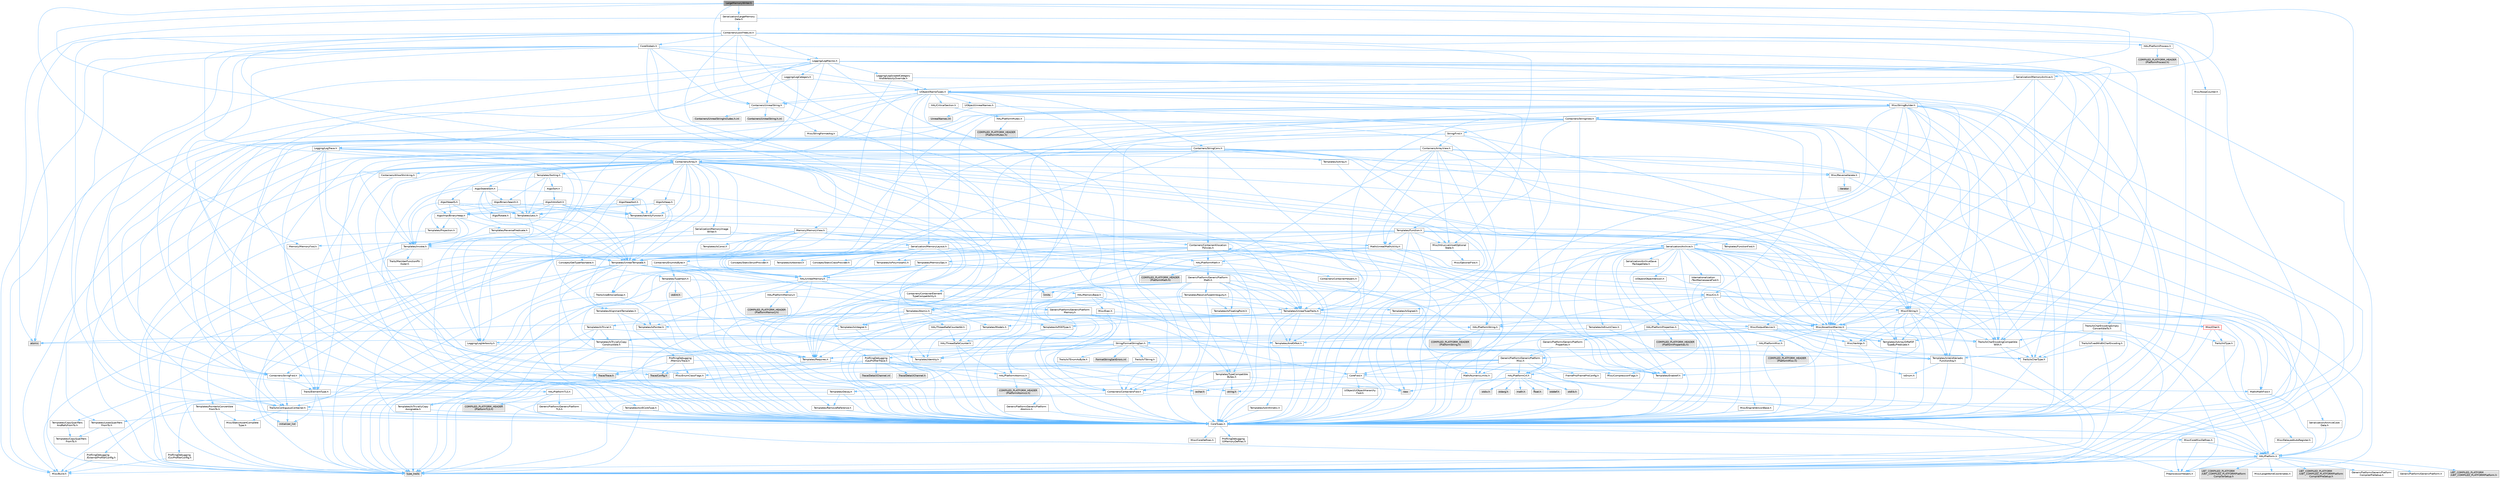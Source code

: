 digraph "LargeMemoryWriter.h"
{
 // INTERACTIVE_SVG=YES
 // LATEX_PDF_SIZE
  bgcolor="transparent";
  edge [fontname=Helvetica,fontsize=10,labelfontname=Helvetica,labelfontsize=10];
  node [fontname=Helvetica,fontsize=10,shape=box,height=0.2,width=0.4];
  Node1 [id="Node000001",label="LargeMemoryWriter.h",height=0.2,width=0.4,color="gray40", fillcolor="grey60", style="filled", fontcolor="black",tooltip=" "];
  Node1 -> Node2 [id="edge1_Node000001_Node000002",color="steelblue1",style="solid",tooltip=" "];
  Node2 [id="Node000002",label="Containers/UnrealString.h",height=0.2,width=0.4,color="grey40", fillcolor="white", style="filled",URL="$d5/dba/UnrealString_8h.html",tooltip=" "];
  Node2 -> Node3 [id="edge2_Node000002_Node000003",color="steelblue1",style="solid",tooltip=" "];
  Node3 [id="Node000003",label="Containers/UnrealStringIncludes.h.inl",height=0.2,width=0.4,color="grey60", fillcolor="#E0E0E0", style="filled",tooltip=" "];
  Node2 -> Node4 [id="edge3_Node000002_Node000004",color="steelblue1",style="solid",tooltip=" "];
  Node4 [id="Node000004",label="Containers/UnrealString.h.inl",height=0.2,width=0.4,color="grey60", fillcolor="#E0E0E0", style="filled",tooltip=" "];
  Node2 -> Node5 [id="edge4_Node000002_Node000005",color="steelblue1",style="solid",tooltip=" "];
  Node5 [id="Node000005",label="Misc/StringFormatArg.h",height=0.2,width=0.4,color="grey40", fillcolor="white", style="filled",URL="$d2/d16/StringFormatArg_8h.html",tooltip=" "];
  Node5 -> Node6 [id="edge5_Node000005_Node000006",color="steelblue1",style="solid",tooltip=" "];
  Node6 [id="Node000006",label="Containers/ContainersFwd.h",height=0.2,width=0.4,color="grey40", fillcolor="white", style="filled",URL="$d4/d0a/ContainersFwd_8h.html",tooltip=" "];
  Node6 -> Node7 [id="edge6_Node000006_Node000007",color="steelblue1",style="solid",tooltip=" "];
  Node7 [id="Node000007",label="HAL/Platform.h",height=0.2,width=0.4,color="grey40", fillcolor="white", style="filled",URL="$d9/dd0/Platform_8h.html",tooltip=" "];
  Node7 -> Node8 [id="edge7_Node000007_Node000008",color="steelblue1",style="solid",tooltip=" "];
  Node8 [id="Node000008",label="Misc/Build.h",height=0.2,width=0.4,color="grey40", fillcolor="white", style="filled",URL="$d3/dbb/Build_8h.html",tooltip=" "];
  Node7 -> Node9 [id="edge8_Node000007_Node000009",color="steelblue1",style="solid",tooltip=" "];
  Node9 [id="Node000009",label="Misc/LargeWorldCoordinates.h",height=0.2,width=0.4,color="grey40", fillcolor="white", style="filled",URL="$d2/dcb/LargeWorldCoordinates_8h.html",tooltip=" "];
  Node7 -> Node10 [id="edge9_Node000007_Node000010",color="steelblue1",style="solid",tooltip=" "];
  Node10 [id="Node000010",label="type_traits",height=0.2,width=0.4,color="grey60", fillcolor="#E0E0E0", style="filled",tooltip=" "];
  Node7 -> Node11 [id="edge10_Node000007_Node000011",color="steelblue1",style="solid",tooltip=" "];
  Node11 [id="Node000011",label="PreprocessorHelpers.h",height=0.2,width=0.4,color="grey40", fillcolor="white", style="filled",URL="$db/ddb/PreprocessorHelpers_8h.html",tooltip=" "];
  Node7 -> Node12 [id="edge11_Node000007_Node000012",color="steelblue1",style="solid",tooltip=" "];
  Node12 [id="Node000012",label="UBT_COMPILED_PLATFORM\l/UBT_COMPILED_PLATFORMPlatform\lCompilerPreSetup.h",height=0.2,width=0.4,color="grey60", fillcolor="#E0E0E0", style="filled",tooltip=" "];
  Node7 -> Node13 [id="edge12_Node000007_Node000013",color="steelblue1",style="solid",tooltip=" "];
  Node13 [id="Node000013",label="GenericPlatform/GenericPlatform\lCompilerPreSetup.h",height=0.2,width=0.4,color="grey40", fillcolor="white", style="filled",URL="$d9/dc8/GenericPlatformCompilerPreSetup_8h.html",tooltip=" "];
  Node7 -> Node14 [id="edge13_Node000007_Node000014",color="steelblue1",style="solid",tooltip=" "];
  Node14 [id="Node000014",label="GenericPlatform/GenericPlatform.h",height=0.2,width=0.4,color="grey40", fillcolor="white", style="filled",URL="$d6/d84/GenericPlatform_8h.html",tooltip=" "];
  Node7 -> Node15 [id="edge14_Node000007_Node000015",color="steelblue1",style="solid",tooltip=" "];
  Node15 [id="Node000015",label="UBT_COMPILED_PLATFORM\l/UBT_COMPILED_PLATFORMPlatform.h",height=0.2,width=0.4,color="grey60", fillcolor="#E0E0E0", style="filled",tooltip=" "];
  Node7 -> Node16 [id="edge15_Node000007_Node000016",color="steelblue1",style="solid",tooltip=" "];
  Node16 [id="Node000016",label="UBT_COMPILED_PLATFORM\l/UBT_COMPILED_PLATFORMPlatform\lCompilerSetup.h",height=0.2,width=0.4,color="grey60", fillcolor="#E0E0E0", style="filled",tooltip=" "];
  Node6 -> Node17 [id="edge16_Node000006_Node000017",color="steelblue1",style="solid",tooltip=" "];
  Node17 [id="Node000017",label="CoreTypes.h",height=0.2,width=0.4,color="grey40", fillcolor="white", style="filled",URL="$dc/dec/CoreTypes_8h.html",tooltip=" "];
  Node17 -> Node7 [id="edge17_Node000017_Node000007",color="steelblue1",style="solid",tooltip=" "];
  Node17 -> Node18 [id="edge18_Node000017_Node000018",color="steelblue1",style="solid",tooltip=" "];
  Node18 [id="Node000018",label="ProfilingDebugging\l/UMemoryDefines.h",height=0.2,width=0.4,color="grey40", fillcolor="white", style="filled",URL="$d2/da2/UMemoryDefines_8h.html",tooltip=" "];
  Node17 -> Node19 [id="edge19_Node000017_Node000019",color="steelblue1",style="solid",tooltip=" "];
  Node19 [id="Node000019",label="Misc/CoreMiscDefines.h",height=0.2,width=0.4,color="grey40", fillcolor="white", style="filled",URL="$da/d38/CoreMiscDefines_8h.html",tooltip=" "];
  Node19 -> Node7 [id="edge20_Node000019_Node000007",color="steelblue1",style="solid",tooltip=" "];
  Node19 -> Node11 [id="edge21_Node000019_Node000011",color="steelblue1",style="solid",tooltip=" "];
  Node17 -> Node20 [id="edge22_Node000017_Node000020",color="steelblue1",style="solid",tooltip=" "];
  Node20 [id="Node000020",label="Misc/CoreDefines.h",height=0.2,width=0.4,color="grey40", fillcolor="white", style="filled",URL="$d3/dd2/CoreDefines_8h.html",tooltip=" "];
  Node6 -> Node21 [id="edge23_Node000006_Node000021",color="steelblue1",style="solid",tooltip=" "];
  Node21 [id="Node000021",label="Traits/IsContiguousContainer.h",height=0.2,width=0.4,color="grey40", fillcolor="white", style="filled",URL="$d5/d3c/IsContiguousContainer_8h.html",tooltip=" "];
  Node21 -> Node17 [id="edge24_Node000021_Node000017",color="steelblue1",style="solid",tooltip=" "];
  Node21 -> Node22 [id="edge25_Node000021_Node000022",color="steelblue1",style="solid",tooltip=" "];
  Node22 [id="Node000022",label="Misc/StaticAssertComplete\lType.h",height=0.2,width=0.4,color="grey40", fillcolor="white", style="filled",URL="$d5/d4e/StaticAssertCompleteType_8h.html",tooltip=" "];
  Node21 -> Node23 [id="edge26_Node000021_Node000023",color="steelblue1",style="solid",tooltip=" "];
  Node23 [id="Node000023",label="initializer_list",height=0.2,width=0.4,color="grey60", fillcolor="#E0E0E0", style="filled",tooltip=" "];
  Node1 -> Node17 [id="edge27_Node000001_Node000017",color="steelblue1",style="solid",tooltip=" "];
  Node1 -> Node24 [id="edge28_Node000001_Node000024",color="steelblue1",style="solid",tooltip=" "];
  Node24 [id="Node000024",label="Memory/MemoryFwd.h",height=0.2,width=0.4,color="grey40", fillcolor="white", style="filled",URL="$df/d72/MemoryFwd_8h.html",tooltip=" "];
  Node1 -> Node25 [id="edge29_Node000001_Node000025",color="steelblue1",style="solid",tooltip=" "];
  Node25 [id="Node000025",label="Memory/MemoryView.h",height=0.2,width=0.4,color="grey40", fillcolor="white", style="filled",URL="$db/d99/MemoryView_8h.html",tooltip=" "];
  Node25 -> Node17 [id="edge30_Node000025_Node000017",color="steelblue1",style="solid",tooltip=" "];
  Node25 -> Node26 [id="edge31_Node000025_Node000026",color="steelblue1",style="solid",tooltip=" "];
  Node26 [id="Node000026",label="HAL/PlatformString.h",height=0.2,width=0.4,color="grey40", fillcolor="white", style="filled",URL="$db/db5/PlatformString_8h.html",tooltip=" "];
  Node26 -> Node17 [id="edge32_Node000026_Node000017",color="steelblue1",style="solid",tooltip=" "];
  Node26 -> Node27 [id="edge33_Node000026_Node000027",color="steelblue1",style="solid",tooltip=" "];
  Node27 [id="Node000027",label="COMPILED_PLATFORM_HEADER\l(PlatformString.h)",height=0.2,width=0.4,color="grey60", fillcolor="#E0E0E0", style="filled",tooltip=" "];
  Node25 -> Node28 [id="edge34_Node000025_Node000028",color="steelblue1",style="solid",tooltip=" "];
  Node28 [id="Node000028",label="Math/NumericLimits.h",height=0.2,width=0.4,color="grey40", fillcolor="white", style="filled",URL="$df/d1b/NumericLimits_8h.html",tooltip=" "];
  Node28 -> Node17 [id="edge35_Node000028_Node000017",color="steelblue1",style="solid",tooltip=" "];
  Node25 -> Node29 [id="edge36_Node000025_Node000029",color="steelblue1",style="solid",tooltip=" "];
  Node29 [id="Node000029",label="Math/UnrealMathUtility.h",height=0.2,width=0.4,color="grey40", fillcolor="white", style="filled",URL="$db/db8/UnrealMathUtility_8h.html",tooltip=" "];
  Node29 -> Node17 [id="edge37_Node000029_Node000017",color="steelblue1",style="solid",tooltip=" "];
  Node29 -> Node30 [id="edge38_Node000029_Node000030",color="steelblue1",style="solid",tooltip=" "];
  Node30 [id="Node000030",label="Misc/AssertionMacros.h",height=0.2,width=0.4,color="grey40", fillcolor="white", style="filled",URL="$d0/dfa/AssertionMacros_8h.html",tooltip=" "];
  Node30 -> Node17 [id="edge39_Node000030_Node000017",color="steelblue1",style="solid",tooltip=" "];
  Node30 -> Node7 [id="edge40_Node000030_Node000007",color="steelblue1",style="solid",tooltip=" "];
  Node30 -> Node31 [id="edge41_Node000030_Node000031",color="steelblue1",style="solid",tooltip=" "];
  Node31 [id="Node000031",label="HAL/PlatformMisc.h",height=0.2,width=0.4,color="grey40", fillcolor="white", style="filled",URL="$d0/df5/PlatformMisc_8h.html",tooltip=" "];
  Node31 -> Node17 [id="edge42_Node000031_Node000017",color="steelblue1",style="solid",tooltip=" "];
  Node31 -> Node32 [id="edge43_Node000031_Node000032",color="steelblue1",style="solid",tooltip=" "];
  Node32 [id="Node000032",label="GenericPlatform/GenericPlatform\lMisc.h",height=0.2,width=0.4,color="grey40", fillcolor="white", style="filled",URL="$db/d9a/GenericPlatformMisc_8h.html",tooltip=" "];
  Node32 -> Node33 [id="edge44_Node000032_Node000033",color="steelblue1",style="solid",tooltip=" "];
  Node33 [id="Node000033",label="Containers/StringFwd.h",height=0.2,width=0.4,color="grey40", fillcolor="white", style="filled",URL="$df/d37/StringFwd_8h.html",tooltip=" "];
  Node33 -> Node17 [id="edge45_Node000033_Node000017",color="steelblue1",style="solid",tooltip=" "];
  Node33 -> Node34 [id="edge46_Node000033_Node000034",color="steelblue1",style="solid",tooltip=" "];
  Node34 [id="Node000034",label="Traits/ElementType.h",height=0.2,width=0.4,color="grey40", fillcolor="white", style="filled",URL="$d5/d4f/ElementType_8h.html",tooltip=" "];
  Node34 -> Node7 [id="edge47_Node000034_Node000007",color="steelblue1",style="solid",tooltip=" "];
  Node34 -> Node23 [id="edge48_Node000034_Node000023",color="steelblue1",style="solid",tooltip=" "];
  Node34 -> Node10 [id="edge49_Node000034_Node000010",color="steelblue1",style="solid",tooltip=" "];
  Node33 -> Node21 [id="edge50_Node000033_Node000021",color="steelblue1",style="solid",tooltip=" "];
  Node32 -> Node35 [id="edge51_Node000032_Node000035",color="steelblue1",style="solid",tooltip=" "];
  Node35 [id="Node000035",label="CoreFwd.h",height=0.2,width=0.4,color="grey40", fillcolor="white", style="filled",URL="$d1/d1e/CoreFwd_8h.html",tooltip=" "];
  Node35 -> Node17 [id="edge52_Node000035_Node000017",color="steelblue1",style="solid",tooltip=" "];
  Node35 -> Node6 [id="edge53_Node000035_Node000006",color="steelblue1",style="solid",tooltip=" "];
  Node35 -> Node36 [id="edge54_Node000035_Node000036",color="steelblue1",style="solid",tooltip=" "];
  Node36 [id="Node000036",label="Math/MathFwd.h",height=0.2,width=0.4,color="grey40", fillcolor="white", style="filled",URL="$d2/d10/MathFwd_8h.html",tooltip=" "];
  Node36 -> Node7 [id="edge55_Node000036_Node000007",color="steelblue1",style="solid",tooltip=" "];
  Node35 -> Node37 [id="edge56_Node000035_Node000037",color="steelblue1",style="solid",tooltip=" "];
  Node37 [id="Node000037",label="UObject/UObjectHierarchy\lFwd.h",height=0.2,width=0.4,color="grey40", fillcolor="white", style="filled",URL="$d3/d13/UObjectHierarchyFwd_8h.html",tooltip=" "];
  Node32 -> Node17 [id="edge57_Node000032_Node000017",color="steelblue1",style="solid",tooltip=" "];
  Node32 -> Node38 [id="edge58_Node000032_Node000038",color="steelblue1",style="solid",tooltip=" "];
  Node38 [id="Node000038",label="FramePro/FrameProConfig.h",height=0.2,width=0.4,color="grey40", fillcolor="white", style="filled",URL="$d7/d90/FrameProConfig_8h.html",tooltip=" "];
  Node32 -> Node39 [id="edge59_Node000032_Node000039",color="steelblue1",style="solid",tooltip=" "];
  Node39 [id="Node000039",label="HAL/PlatformCrt.h",height=0.2,width=0.4,color="grey40", fillcolor="white", style="filled",URL="$d8/d75/PlatformCrt_8h.html",tooltip=" "];
  Node39 -> Node40 [id="edge60_Node000039_Node000040",color="steelblue1",style="solid",tooltip=" "];
  Node40 [id="Node000040",label="new",height=0.2,width=0.4,color="grey60", fillcolor="#E0E0E0", style="filled",tooltip=" "];
  Node39 -> Node41 [id="edge61_Node000039_Node000041",color="steelblue1",style="solid",tooltip=" "];
  Node41 [id="Node000041",label="wchar.h",height=0.2,width=0.4,color="grey60", fillcolor="#E0E0E0", style="filled",tooltip=" "];
  Node39 -> Node42 [id="edge62_Node000039_Node000042",color="steelblue1",style="solid",tooltip=" "];
  Node42 [id="Node000042",label="stddef.h",height=0.2,width=0.4,color="grey60", fillcolor="#E0E0E0", style="filled",tooltip=" "];
  Node39 -> Node43 [id="edge63_Node000039_Node000043",color="steelblue1",style="solid",tooltip=" "];
  Node43 [id="Node000043",label="stdlib.h",height=0.2,width=0.4,color="grey60", fillcolor="#E0E0E0", style="filled",tooltip=" "];
  Node39 -> Node44 [id="edge64_Node000039_Node000044",color="steelblue1",style="solid",tooltip=" "];
  Node44 [id="Node000044",label="stdio.h",height=0.2,width=0.4,color="grey60", fillcolor="#E0E0E0", style="filled",tooltip=" "];
  Node39 -> Node45 [id="edge65_Node000039_Node000045",color="steelblue1",style="solid",tooltip=" "];
  Node45 [id="Node000045",label="stdarg.h",height=0.2,width=0.4,color="grey60", fillcolor="#E0E0E0", style="filled",tooltip=" "];
  Node39 -> Node46 [id="edge66_Node000039_Node000046",color="steelblue1",style="solid",tooltip=" "];
  Node46 [id="Node000046",label="math.h",height=0.2,width=0.4,color="grey60", fillcolor="#E0E0E0", style="filled",tooltip=" "];
  Node39 -> Node47 [id="edge67_Node000039_Node000047",color="steelblue1",style="solid",tooltip=" "];
  Node47 [id="Node000047",label="float.h",height=0.2,width=0.4,color="grey60", fillcolor="#E0E0E0", style="filled",tooltip=" "];
  Node39 -> Node48 [id="edge68_Node000039_Node000048",color="steelblue1",style="solid",tooltip=" "];
  Node48 [id="Node000048",label="string.h",height=0.2,width=0.4,color="grey60", fillcolor="#E0E0E0", style="filled",tooltip=" "];
  Node32 -> Node28 [id="edge69_Node000032_Node000028",color="steelblue1",style="solid",tooltip=" "];
  Node32 -> Node49 [id="edge70_Node000032_Node000049",color="steelblue1",style="solid",tooltip=" "];
  Node49 [id="Node000049",label="Misc/CompressionFlags.h",height=0.2,width=0.4,color="grey40", fillcolor="white", style="filled",URL="$d9/d76/CompressionFlags_8h.html",tooltip=" "];
  Node32 -> Node50 [id="edge71_Node000032_Node000050",color="steelblue1",style="solid",tooltip=" "];
  Node50 [id="Node000050",label="Misc/EnumClassFlags.h",height=0.2,width=0.4,color="grey40", fillcolor="white", style="filled",URL="$d8/de7/EnumClassFlags_8h.html",tooltip=" "];
  Node32 -> Node51 [id="edge72_Node000032_Node000051",color="steelblue1",style="solid",tooltip=" "];
  Node51 [id="Node000051",label="ProfilingDebugging\l/CsvProfilerConfig.h",height=0.2,width=0.4,color="grey40", fillcolor="white", style="filled",URL="$d3/d88/CsvProfilerConfig_8h.html",tooltip=" "];
  Node51 -> Node8 [id="edge73_Node000051_Node000008",color="steelblue1",style="solid",tooltip=" "];
  Node32 -> Node52 [id="edge74_Node000032_Node000052",color="steelblue1",style="solid",tooltip=" "];
  Node52 [id="Node000052",label="ProfilingDebugging\l/ExternalProfilerConfig.h",height=0.2,width=0.4,color="grey40", fillcolor="white", style="filled",URL="$d3/dbb/ExternalProfilerConfig_8h.html",tooltip=" "];
  Node52 -> Node8 [id="edge75_Node000052_Node000008",color="steelblue1",style="solid",tooltip=" "];
  Node31 -> Node53 [id="edge76_Node000031_Node000053",color="steelblue1",style="solid",tooltip=" "];
  Node53 [id="Node000053",label="COMPILED_PLATFORM_HEADER\l(PlatformMisc.h)",height=0.2,width=0.4,color="grey60", fillcolor="#E0E0E0", style="filled",tooltip=" "];
  Node31 -> Node54 [id="edge77_Node000031_Node000054",color="steelblue1",style="solid",tooltip=" "];
  Node54 [id="Node000054",label="ProfilingDebugging\l/CpuProfilerTrace.h",height=0.2,width=0.4,color="grey40", fillcolor="white", style="filled",URL="$da/dcb/CpuProfilerTrace_8h.html",tooltip=" "];
  Node54 -> Node17 [id="edge78_Node000054_Node000017",color="steelblue1",style="solid",tooltip=" "];
  Node54 -> Node6 [id="edge79_Node000054_Node000006",color="steelblue1",style="solid",tooltip=" "];
  Node54 -> Node55 [id="edge80_Node000054_Node000055",color="steelblue1",style="solid",tooltip=" "];
  Node55 [id="Node000055",label="HAL/PlatformAtomics.h",height=0.2,width=0.4,color="grey40", fillcolor="white", style="filled",URL="$d3/d36/PlatformAtomics_8h.html",tooltip=" "];
  Node55 -> Node17 [id="edge81_Node000055_Node000017",color="steelblue1",style="solid",tooltip=" "];
  Node55 -> Node56 [id="edge82_Node000055_Node000056",color="steelblue1",style="solid",tooltip=" "];
  Node56 [id="Node000056",label="GenericPlatform/GenericPlatform\lAtomics.h",height=0.2,width=0.4,color="grey40", fillcolor="white", style="filled",URL="$da/d72/GenericPlatformAtomics_8h.html",tooltip=" "];
  Node56 -> Node17 [id="edge83_Node000056_Node000017",color="steelblue1",style="solid",tooltip=" "];
  Node55 -> Node57 [id="edge84_Node000055_Node000057",color="steelblue1",style="solid",tooltip=" "];
  Node57 [id="Node000057",label="COMPILED_PLATFORM_HEADER\l(PlatformAtomics.h)",height=0.2,width=0.4,color="grey60", fillcolor="#E0E0E0", style="filled",tooltip=" "];
  Node54 -> Node11 [id="edge85_Node000054_Node000011",color="steelblue1",style="solid",tooltip=" "];
  Node54 -> Node8 [id="edge86_Node000054_Node000008",color="steelblue1",style="solid",tooltip=" "];
  Node54 -> Node58 [id="edge87_Node000054_Node000058",color="steelblue1",style="solid",tooltip=" "];
  Node58 [id="Node000058",label="Trace/Config.h",height=0.2,width=0.4,color="grey60", fillcolor="#E0E0E0", style="filled",tooltip=" "];
  Node54 -> Node59 [id="edge88_Node000054_Node000059",color="steelblue1",style="solid",tooltip=" "];
  Node59 [id="Node000059",label="Trace/Detail/Channel.h",height=0.2,width=0.4,color="grey60", fillcolor="#E0E0E0", style="filled",tooltip=" "];
  Node54 -> Node60 [id="edge89_Node000054_Node000060",color="steelblue1",style="solid",tooltip=" "];
  Node60 [id="Node000060",label="Trace/Detail/Channel.inl",height=0.2,width=0.4,color="grey60", fillcolor="#E0E0E0", style="filled",tooltip=" "];
  Node54 -> Node61 [id="edge90_Node000054_Node000061",color="steelblue1",style="solid",tooltip=" "];
  Node61 [id="Node000061",label="Trace/Trace.h",height=0.2,width=0.4,color="grey60", fillcolor="#E0E0E0", style="filled",tooltip=" "];
  Node30 -> Node11 [id="edge91_Node000030_Node000011",color="steelblue1",style="solid",tooltip=" "];
  Node30 -> Node62 [id="edge92_Node000030_Node000062",color="steelblue1",style="solid",tooltip=" "];
  Node62 [id="Node000062",label="Templates/EnableIf.h",height=0.2,width=0.4,color="grey40", fillcolor="white", style="filled",URL="$d7/d60/EnableIf_8h.html",tooltip=" "];
  Node62 -> Node17 [id="edge93_Node000062_Node000017",color="steelblue1",style="solid",tooltip=" "];
  Node30 -> Node63 [id="edge94_Node000030_Node000063",color="steelblue1",style="solid",tooltip=" "];
  Node63 [id="Node000063",label="Templates/IsArrayOrRefOf\lTypeByPredicate.h",height=0.2,width=0.4,color="grey40", fillcolor="white", style="filled",URL="$d6/da1/IsArrayOrRefOfTypeByPredicate_8h.html",tooltip=" "];
  Node63 -> Node17 [id="edge95_Node000063_Node000017",color="steelblue1",style="solid",tooltip=" "];
  Node30 -> Node64 [id="edge96_Node000030_Node000064",color="steelblue1",style="solid",tooltip=" "];
  Node64 [id="Node000064",label="Templates/IsValidVariadic\lFunctionArg.h",height=0.2,width=0.4,color="grey40", fillcolor="white", style="filled",URL="$d0/dc8/IsValidVariadicFunctionArg_8h.html",tooltip=" "];
  Node64 -> Node17 [id="edge97_Node000064_Node000017",color="steelblue1",style="solid",tooltip=" "];
  Node64 -> Node65 [id="edge98_Node000064_Node000065",color="steelblue1",style="solid",tooltip=" "];
  Node65 [id="Node000065",label="IsEnum.h",height=0.2,width=0.4,color="grey40", fillcolor="white", style="filled",URL="$d4/de5/IsEnum_8h.html",tooltip=" "];
  Node64 -> Node10 [id="edge99_Node000064_Node000010",color="steelblue1",style="solid",tooltip=" "];
  Node30 -> Node66 [id="edge100_Node000030_Node000066",color="steelblue1",style="solid",tooltip=" "];
  Node66 [id="Node000066",label="Traits/IsCharEncodingCompatible\lWith.h",height=0.2,width=0.4,color="grey40", fillcolor="white", style="filled",URL="$df/dd1/IsCharEncodingCompatibleWith_8h.html",tooltip=" "];
  Node66 -> Node10 [id="edge101_Node000066_Node000010",color="steelblue1",style="solid",tooltip=" "];
  Node66 -> Node67 [id="edge102_Node000066_Node000067",color="steelblue1",style="solid",tooltip=" "];
  Node67 [id="Node000067",label="Traits/IsCharType.h",height=0.2,width=0.4,color="grey40", fillcolor="white", style="filled",URL="$db/d51/IsCharType_8h.html",tooltip=" "];
  Node67 -> Node17 [id="edge103_Node000067_Node000017",color="steelblue1",style="solid",tooltip=" "];
  Node30 -> Node68 [id="edge104_Node000030_Node000068",color="steelblue1",style="solid",tooltip=" "];
  Node68 [id="Node000068",label="Misc/VarArgs.h",height=0.2,width=0.4,color="grey40", fillcolor="white", style="filled",URL="$d5/d6f/VarArgs_8h.html",tooltip=" "];
  Node68 -> Node17 [id="edge105_Node000068_Node000017",color="steelblue1",style="solid",tooltip=" "];
  Node30 -> Node69 [id="edge106_Node000030_Node000069",color="steelblue1",style="solid",tooltip=" "];
  Node69 [id="Node000069",label="String/FormatStringSan.h",height=0.2,width=0.4,color="grey40", fillcolor="white", style="filled",URL="$d3/d8b/FormatStringSan_8h.html",tooltip=" "];
  Node69 -> Node10 [id="edge107_Node000069_Node000010",color="steelblue1",style="solid",tooltip=" "];
  Node69 -> Node17 [id="edge108_Node000069_Node000017",color="steelblue1",style="solid",tooltip=" "];
  Node69 -> Node70 [id="edge109_Node000069_Node000070",color="steelblue1",style="solid",tooltip=" "];
  Node70 [id="Node000070",label="Templates/Requires.h",height=0.2,width=0.4,color="grey40", fillcolor="white", style="filled",URL="$dc/d96/Requires_8h.html",tooltip=" "];
  Node70 -> Node62 [id="edge110_Node000070_Node000062",color="steelblue1",style="solid",tooltip=" "];
  Node70 -> Node10 [id="edge111_Node000070_Node000010",color="steelblue1",style="solid",tooltip=" "];
  Node69 -> Node71 [id="edge112_Node000069_Node000071",color="steelblue1",style="solid",tooltip=" "];
  Node71 [id="Node000071",label="Templates/Identity.h",height=0.2,width=0.4,color="grey40", fillcolor="white", style="filled",URL="$d0/dd5/Identity_8h.html",tooltip=" "];
  Node69 -> Node64 [id="edge113_Node000069_Node000064",color="steelblue1",style="solid",tooltip=" "];
  Node69 -> Node67 [id="edge114_Node000069_Node000067",color="steelblue1",style="solid",tooltip=" "];
  Node69 -> Node72 [id="edge115_Node000069_Node000072",color="steelblue1",style="solid",tooltip=" "];
  Node72 [id="Node000072",label="Traits/IsTEnumAsByte.h",height=0.2,width=0.4,color="grey40", fillcolor="white", style="filled",URL="$d1/de6/IsTEnumAsByte_8h.html",tooltip=" "];
  Node69 -> Node73 [id="edge116_Node000069_Node000073",color="steelblue1",style="solid",tooltip=" "];
  Node73 [id="Node000073",label="Traits/IsTString.h",height=0.2,width=0.4,color="grey40", fillcolor="white", style="filled",URL="$d0/df8/IsTString_8h.html",tooltip=" "];
  Node73 -> Node6 [id="edge117_Node000073_Node000006",color="steelblue1",style="solid",tooltip=" "];
  Node69 -> Node6 [id="edge118_Node000069_Node000006",color="steelblue1",style="solid",tooltip=" "];
  Node69 -> Node74 [id="edge119_Node000069_Node000074",color="steelblue1",style="solid",tooltip=" "];
  Node74 [id="Node000074",label="FormatStringSanErrors.inl",height=0.2,width=0.4,color="grey60", fillcolor="#E0E0E0", style="filled",tooltip=" "];
  Node30 -> Node75 [id="edge120_Node000030_Node000075",color="steelblue1",style="solid",tooltip=" "];
  Node75 [id="Node000075",label="atomic",height=0.2,width=0.4,color="grey60", fillcolor="#E0E0E0", style="filled",tooltip=" "];
  Node29 -> Node76 [id="edge121_Node000029_Node000076",color="steelblue1",style="solid",tooltip=" "];
  Node76 [id="Node000076",label="HAL/PlatformMath.h",height=0.2,width=0.4,color="grey40", fillcolor="white", style="filled",URL="$dc/d53/PlatformMath_8h.html",tooltip=" "];
  Node76 -> Node17 [id="edge122_Node000076_Node000017",color="steelblue1",style="solid",tooltip=" "];
  Node76 -> Node77 [id="edge123_Node000076_Node000077",color="steelblue1",style="solid",tooltip=" "];
  Node77 [id="Node000077",label="GenericPlatform/GenericPlatform\lMath.h",height=0.2,width=0.4,color="grey40", fillcolor="white", style="filled",URL="$d5/d79/GenericPlatformMath_8h.html",tooltip=" "];
  Node77 -> Node17 [id="edge124_Node000077_Node000017",color="steelblue1",style="solid",tooltip=" "];
  Node77 -> Node6 [id="edge125_Node000077_Node000006",color="steelblue1",style="solid",tooltip=" "];
  Node77 -> Node39 [id="edge126_Node000077_Node000039",color="steelblue1",style="solid",tooltip=" "];
  Node77 -> Node78 [id="edge127_Node000077_Node000078",color="steelblue1",style="solid",tooltip=" "];
  Node78 [id="Node000078",label="Templates/AndOrNot.h",height=0.2,width=0.4,color="grey40", fillcolor="white", style="filled",URL="$db/d0a/AndOrNot_8h.html",tooltip=" "];
  Node78 -> Node17 [id="edge128_Node000078_Node000017",color="steelblue1",style="solid",tooltip=" "];
  Node77 -> Node79 [id="edge129_Node000077_Node000079",color="steelblue1",style="solid",tooltip=" "];
  Node79 [id="Node000079",label="Templates/Decay.h",height=0.2,width=0.4,color="grey40", fillcolor="white", style="filled",URL="$dd/d0f/Decay_8h.html",tooltip=" "];
  Node79 -> Node17 [id="edge130_Node000079_Node000017",color="steelblue1",style="solid",tooltip=" "];
  Node79 -> Node80 [id="edge131_Node000079_Node000080",color="steelblue1",style="solid",tooltip=" "];
  Node80 [id="Node000080",label="Templates/RemoveReference.h",height=0.2,width=0.4,color="grey40", fillcolor="white", style="filled",URL="$da/dbe/RemoveReference_8h.html",tooltip=" "];
  Node80 -> Node17 [id="edge132_Node000080_Node000017",color="steelblue1",style="solid",tooltip=" "];
  Node79 -> Node10 [id="edge133_Node000079_Node000010",color="steelblue1",style="solid",tooltip=" "];
  Node77 -> Node81 [id="edge134_Node000077_Node000081",color="steelblue1",style="solid",tooltip=" "];
  Node81 [id="Node000081",label="Templates/IsFloatingPoint.h",height=0.2,width=0.4,color="grey40", fillcolor="white", style="filled",URL="$d3/d11/IsFloatingPoint_8h.html",tooltip=" "];
  Node81 -> Node17 [id="edge135_Node000081_Node000017",color="steelblue1",style="solid",tooltip=" "];
  Node77 -> Node82 [id="edge136_Node000077_Node000082",color="steelblue1",style="solid",tooltip=" "];
  Node82 [id="Node000082",label="Templates/UnrealTypeTraits.h",height=0.2,width=0.4,color="grey40", fillcolor="white", style="filled",URL="$d2/d2d/UnrealTypeTraits_8h.html",tooltip=" "];
  Node82 -> Node17 [id="edge137_Node000082_Node000017",color="steelblue1",style="solid",tooltip=" "];
  Node82 -> Node83 [id="edge138_Node000082_Node000083",color="steelblue1",style="solid",tooltip=" "];
  Node83 [id="Node000083",label="Templates/IsPointer.h",height=0.2,width=0.4,color="grey40", fillcolor="white", style="filled",URL="$d7/d05/IsPointer_8h.html",tooltip=" "];
  Node83 -> Node17 [id="edge139_Node000083_Node000017",color="steelblue1",style="solid",tooltip=" "];
  Node82 -> Node30 [id="edge140_Node000082_Node000030",color="steelblue1",style="solid",tooltip=" "];
  Node82 -> Node78 [id="edge141_Node000082_Node000078",color="steelblue1",style="solid",tooltip=" "];
  Node82 -> Node62 [id="edge142_Node000082_Node000062",color="steelblue1",style="solid",tooltip=" "];
  Node82 -> Node84 [id="edge143_Node000082_Node000084",color="steelblue1",style="solid",tooltip=" "];
  Node84 [id="Node000084",label="Templates/IsArithmetic.h",height=0.2,width=0.4,color="grey40", fillcolor="white", style="filled",URL="$d2/d5d/IsArithmetic_8h.html",tooltip=" "];
  Node84 -> Node17 [id="edge144_Node000084_Node000017",color="steelblue1",style="solid",tooltip=" "];
  Node82 -> Node65 [id="edge145_Node000082_Node000065",color="steelblue1",style="solid",tooltip=" "];
  Node82 -> Node85 [id="edge146_Node000082_Node000085",color="steelblue1",style="solid",tooltip=" "];
  Node85 [id="Node000085",label="Templates/Models.h",height=0.2,width=0.4,color="grey40", fillcolor="white", style="filled",URL="$d3/d0c/Models_8h.html",tooltip=" "];
  Node85 -> Node71 [id="edge147_Node000085_Node000071",color="steelblue1",style="solid",tooltip=" "];
  Node82 -> Node86 [id="edge148_Node000082_Node000086",color="steelblue1",style="solid",tooltip=" "];
  Node86 [id="Node000086",label="Templates/IsPODType.h",height=0.2,width=0.4,color="grey40", fillcolor="white", style="filled",URL="$d7/db1/IsPODType_8h.html",tooltip=" "];
  Node86 -> Node17 [id="edge149_Node000086_Node000017",color="steelblue1",style="solid",tooltip=" "];
  Node82 -> Node87 [id="edge150_Node000082_Node000087",color="steelblue1",style="solid",tooltip=" "];
  Node87 [id="Node000087",label="Templates/IsUECoreType.h",height=0.2,width=0.4,color="grey40", fillcolor="white", style="filled",URL="$d1/db8/IsUECoreType_8h.html",tooltip=" "];
  Node87 -> Node17 [id="edge151_Node000087_Node000017",color="steelblue1",style="solid",tooltip=" "];
  Node87 -> Node10 [id="edge152_Node000087_Node000010",color="steelblue1",style="solid",tooltip=" "];
  Node82 -> Node88 [id="edge153_Node000082_Node000088",color="steelblue1",style="solid",tooltip=" "];
  Node88 [id="Node000088",label="Templates/IsTriviallyCopy\lConstructible.h",height=0.2,width=0.4,color="grey40", fillcolor="white", style="filled",URL="$d3/d78/IsTriviallyCopyConstructible_8h.html",tooltip=" "];
  Node88 -> Node17 [id="edge154_Node000088_Node000017",color="steelblue1",style="solid",tooltip=" "];
  Node88 -> Node10 [id="edge155_Node000088_Node000010",color="steelblue1",style="solid",tooltip=" "];
  Node77 -> Node70 [id="edge156_Node000077_Node000070",color="steelblue1",style="solid",tooltip=" "];
  Node77 -> Node89 [id="edge157_Node000077_Node000089",color="steelblue1",style="solid",tooltip=" "];
  Node89 [id="Node000089",label="Templates/ResolveTypeAmbiguity.h",height=0.2,width=0.4,color="grey40", fillcolor="white", style="filled",URL="$df/d1f/ResolveTypeAmbiguity_8h.html",tooltip=" "];
  Node89 -> Node17 [id="edge158_Node000089_Node000017",color="steelblue1",style="solid",tooltip=" "];
  Node89 -> Node81 [id="edge159_Node000089_Node000081",color="steelblue1",style="solid",tooltip=" "];
  Node89 -> Node82 [id="edge160_Node000089_Node000082",color="steelblue1",style="solid",tooltip=" "];
  Node89 -> Node90 [id="edge161_Node000089_Node000090",color="steelblue1",style="solid",tooltip=" "];
  Node90 [id="Node000090",label="Templates/IsSigned.h",height=0.2,width=0.4,color="grey40", fillcolor="white", style="filled",URL="$d8/dd8/IsSigned_8h.html",tooltip=" "];
  Node90 -> Node17 [id="edge162_Node000090_Node000017",color="steelblue1",style="solid",tooltip=" "];
  Node89 -> Node91 [id="edge163_Node000089_Node000091",color="steelblue1",style="solid",tooltip=" "];
  Node91 [id="Node000091",label="Templates/IsIntegral.h",height=0.2,width=0.4,color="grey40", fillcolor="white", style="filled",URL="$da/d64/IsIntegral_8h.html",tooltip=" "];
  Node91 -> Node17 [id="edge164_Node000091_Node000017",color="steelblue1",style="solid",tooltip=" "];
  Node89 -> Node70 [id="edge165_Node000089_Node000070",color="steelblue1",style="solid",tooltip=" "];
  Node77 -> Node92 [id="edge166_Node000077_Node000092",color="steelblue1",style="solid",tooltip=" "];
  Node92 [id="Node000092",label="Templates/TypeCompatible\lBytes.h",height=0.2,width=0.4,color="grey40", fillcolor="white", style="filled",URL="$df/d0a/TypeCompatibleBytes_8h.html",tooltip=" "];
  Node92 -> Node17 [id="edge167_Node000092_Node000017",color="steelblue1",style="solid",tooltip=" "];
  Node92 -> Node48 [id="edge168_Node000092_Node000048",color="steelblue1",style="solid",tooltip=" "];
  Node92 -> Node40 [id="edge169_Node000092_Node000040",color="steelblue1",style="solid",tooltip=" "];
  Node92 -> Node10 [id="edge170_Node000092_Node000010",color="steelblue1",style="solid",tooltip=" "];
  Node77 -> Node93 [id="edge171_Node000077_Node000093",color="steelblue1",style="solid",tooltip=" "];
  Node93 [id="Node000093",label="limits",height=0.2,width=0.4,color="grey60", fillcolor="#E0E0E0", style="filled",tooltip=" "];
  Node77 -> Node10 [id="edge172_Node000077_Node000010",color="steelblue1",style="solid",tooltip=" "];
  Node76 -> Node94 [id="edge173_Node000076_Node000094",color="steelblue1",style="solid",tooltip=" "];
  Node94 [id="Node000094",label="COMPILED_PLATFORM_HEADER\l(PlatformMath.h)",height=0.2,width=0.4,color="grey60", fillcolor="#E0E0E0", style="filled",tooltip=" "];
  Node29 -> Node36 [id="edge174_Node000029_Node000036",color="steelblue1",style="solid",tooltip=" "];
  Node29 -> Node71 [id="edge175_Node000029_Node000071",color="steelblue1",style="solid",tooltip=" "];
  Node29 -> Node70 [id="edge176_Node000029_Node000070",color="steelblue1",style="solid",tooltip=" "];
  Node25 -> Node24 [id="edge177_Node000025_Node000024",color="steelblue1",style="solid",tooltip=" "];
  Node25 -> Node78 [id="edge178_Node000025_Node000078",color="steelblue1",style="solid",tooltip=" "];
  Node25 -> Node62 [id="edge179_Node000025_Node000062",color="steelblue1",style="solid",tooltip=" "];
  Node25 -> Node71 [id="edge180_Node000025_Node000071",color="steelblue1",style="solid",tooltip=" "];
  Node25 -> Node95 [id="edge181_Node000025_Node000095",color="steelblue1",style="solid",tooltip=" "];
  Node95 [id="Node000095",label="Templates/IsConst.h",height=0.2,width=0.4,color="grey40", fillcolor="white", style="filled",URL="$dc/dde/IsConst_8h.html",tooltip=" "];
  Node25 -> Node96 [id="edge182_Node000025_Node000096",color="steelblue1",style="solid",tooltip=" "];
  Node96 [id="Node000096",label="Templates/PointerIsConvertible\lFromTo.h",height=0.2,width=0.4,color="grey40", fillcolor="white", style="filled",URL="$d6/d65/PointerIsConvertibleFromTo_8h.html",tooltip=" "];
  Node96 -> Node17 [id="edge183_Node000096_Node000017",color="steelblue1",style="solid",tooltip=" "];
  Node96 -> Node22 [id="edge184_Node000096_Node000022",color="steelblue1",style="solid",tooltip=" "];
  Node96 -> Node97 [id="edge185_Node000096_Node000097",color="steelblue1",style="solid",tooltip=" "];
  Node97 [id="Node000097",label="Templates/LosesQualifiers\lFromTo.h",height=0.2,width=0.4,color="grey40", fillcolor="white", style="filled",URL="$d2/db3/LosesQualifiersFromTo_8h.html",tooltip=" "];
  Node97 -> Node98 [id="edge186_Node000097_Node000098",color="steelblue1",style="solid",tooltip=" "];
  Node98 [id="Node000098",label="Templates/CopyQualifiers\lFromTo.h",height=0.2,width=0.4,color="grey40", fillcolor="white", style="filled",URL="$d5/db4/CopyQualifiersFromTo_8h.html",tooltip=" "];
  Node97 -> Node10 [id="edge187_Node000097_Node000010",color="steelblue1",style="solid",tooltip=" "];
  Node96 -> Node10 [id="edge188_Node000096_Node000010",color="steelblue1",style="solid",tooltip=" "];
  Node25 -> Node99 [id="edge189_Node000025_Node000099",color="steelblue1",style="solid",tooltip=" "];
  Node99 [id="Node000099",label="Templates/UnrealTemplate.h",height=0.2,width=0.4,color="grey40", fillcolor="white", style="filled",URL="$d4/d24/UnrealTemplate_8h.html",tooltip=" "];
  Node99 -> Node17 [id="edge190_Node000099_Node000017",color="steelblue1",style="solid",tooltip=" "];
  Node99 -> Node83 [id="edge191_Node000099_Node000083",color="steelblue1",style="solid",tooltip=" "];
  Node99 -> Node100 [id="edge192_Node000099_Node000100",color="steelblue1",style="solid",tooltip=" "];
  Node100 [id="Node000100",label="HAL/UnrealMemory.h",height=0.2,width=0.4,color="grey40", fillcolor="white", style="filled",URL="$d9/d96/UnrealMemory_8h.html",tooltip=" "];
  Node100 -> Node17 [id="edge193_Node000100_Node000017",color="steelblue1",style="solid",tooltip=" "];
  Node100 -> Node101 [id="edge194_Node000100_Node000101",color="steelblue1",style="solid",tooltip=" "];
  Node101 [id="Node000101",label="GenericPlatform/GenericPlatform\lMemory.h",height=0.2,width=0.4,color="grey40", fillcolor="white", style="filled",URL="$dd/d22/GenericPlatformMemory_8h.html",tooltip=" "];
  Node101 -> Node35 [id="edge195_Node000101_Node000035",color="steelblue1",style="solid",tooltip=" "];
  Node101 -> Node17 [id="edge196_Node000101_Node000017",color="steelblue1",style="solid",tooltip=" "];
  Node101 -> Node26 [id="edge197_Node000101_Node000026",color="steelblue1",style="solid",tooltip=" "];
  Node101 -> Node48 [id="edge198_Node000101_Node000048",color="steelblue1",style="solid",tooltip=" "];
  Node101 -> Node41 [id="edge199_Node000101_Node000041",color="steelblue1",style="solid",tooltip=" "];
  Node100 -> Node102 [id="edge200_Node000100_Node000102",color="steelblue1",style="solid",tooltip=" "];
  Node102 [id="Node000102",label="HAL/MemoryBase.h",height=0.2,width=0.4,color="grey40", fillcolor="white", style="filled",URL="$d6/d9f/MemoryBase_8h.html",tooltip=" "];
  Node102 -> Node17 [id="edge201_Node000102_Node000017",color="steelblue1",style="solid",tooltip=" "];
  Node102 -> Node55 [id="edge202_Node000102_Node000055",color="steelblue1",style="solid",tooltip=" "];
  Node102 -> Node39 [id="edge203_Node000102_Node000039",color="steelblue1",style="solid",tooltip=" "];
  Node102 -> Node103 [id="edge204_Node000102_Node000103",color="steelblue1",style="solid",tooltip=" "];
  Node103 [id="Node000103",label="Misc/Exec.h",height=0.2,width=0.4,color="grey40", fillcolor="white", style="filled",URL="$de/ddb/Exec_8h.html",tooltip=" "];
  Node103 -> Node17 [id="edge205_Node000103_Node000017",color="steelblue1",style="solid",tooltip=" "];
  Node103 -> Node30 [id="edge206_Node000103_Node000030",color="steelblue1",style="solid",tooltip=" "];
  Node102 -> Node104 [id="edge207_Node000102_Node000104",color="steelblue1",style="solid",tooltip=" "];
  Node104 [id="Node000104",label="Misc/OutputDevice.h",height=0.2,width=0.4,color="grey40", fillcolor="white", style="filled",URL="$d7/d32/OutputDevice_8h.html",tooltip=" "];
  Node104 -> Node35 [id="edge208_Node000104_Node000035",color="steelblue1",style="solid",tooltip=" "];
  Node104 -> Node17 [id="edge209_Node000104_Node000017",color="steelblue1",style="solid",tooltip=" "];
  Node104 -> Node105 [id="edge210_Node000104_Node000105",color="steelblue1",style="solid",tooltip=" "];
  Node105 [id="Node000105",label="Logging/LogVerbosity.h",height=0.2,width=0.4,color="grey40", fillcolor="white", style="filled",URL="$d2/d8f/LogVerbosity_8h.html",tooltip=" "];
  Node105 -> Node17 [id="edge211_Node000105_Node000017",color="steelblue1",style="solid",tooltip=" "];
  Node104 -> Node68 [id="edge212_Node000104_Node000068",color="steelblue1",style="solid",tooltip=" "];
  Node104 -> Node63 [id="edge213_Node000104_Node000063",color="steelblue1",style="solid",tooltip=" "];
  Node104 -> Node64 [id="edge214_Node000104_Node000064",color="steelblue1",style="solid",tooltip=" "];
  Node104 -> Node66 [id="edge215_Node000104_Node000066",color="steelblue1",style="solid",tooltip=" "];
  Node102 -> Node106 [id="edge216_Node000102_Node000106",color="steelblue1",style="solid",tooltip=" "];
  Node106 [id="Node000106",label="Templates/Atomic.h",height=0.2,width=0.4,color="grey40", fillcolor="white", style="filled",URL="$d3/d91/Atomic_8h.html",tooltip=" "];
  Node106 -> Node107 [id="edge217_Node000106_Node000107",color="steelblue1",style="solid",tooltip=" "];
  Node107 [id="Node000107",label="HAL/ThreadSafeCounter.h",height=0.2,width=0.4,color="grey40", fillcolor="white", style="filled",URL="$dc/dc9/ThreadSafeCounter_8h.html",tooltip=" "];
  Node107 -> Node17 [id="edge218_Node000107_Node000017",color="steelblue1",style="solid",tooltip=" "];
  Node107 -> Node55 [id="edge219_Node000107_Node000055",color="steelblue1",style="solid",tooltip=" "];
  Node106 -> Node108 [id="edge220_Node000106_Node000108",color="steelblue1",style="solid",tooltip=" "];
  Node108 [id="Node000108",label="HAL/ThreadSafeCounter64.h",height=0.2,width=0.4,color="grey40", fillcolor="white", style="filled",URL="$d0/d12/ThreadSafeCounter64_8h.html",tooltip=" "];
  Node108 -> Node17 [id="edge221_Node000108_Node000017",color="steelblue1",style="solid",tooltip=" "];
  Node108 -> Node107 [id="edge222_Node000108_Node000107",color="steelblue1",style="solid",tooltip=" "];
  Node106 -> Node91 [id="edge223_Node000106_Node000091",color="steelblue1",style="solid",tooltip=" "];
  Node106 -> Node109 [id="edge224_Node000106_Node000109",color="steelblue1",style="solid",tooltip=" "];
  Node109 [id="Node000109",label="Templates/IsTrivial.h",height=0.2,width=0.4,color="grey40", fillcolor="white", style="filled",URL="$da/d4c/IsTrivial_8h.html",tooltip=" "];
  Node109 -> Node78 [id="edge225_Node000109_Node000078",color="steelblue1",style="solid",tooltip=" "];
  Node109 -> Node88 [id="edge226_Node000109_Node000088",color="steelblue1",style="solid",tooltip=" "];
  Node109 -> Node110 [id="edge227_Node000109_Node000110",color="steelblue1",style="solid",tooltip=" "];
  Node110 [id="Node000110",label="Templates/IsTriviallyCopy\lAssignable.h",height=0.2,width=0.4,color="grey40", fillcolor="white", style="filled",URL="$d2/df2/IsTriviallyCopyAssignable_8h.html",tooltip=" "];
  Node110 -> Node17 [id="edge228_Node000110_Node000017",color="steelblue1",style="solid",tooltip=" "];
  Node110 -> Node10 [id="edge229_Node000110_Node000010",color="steelblue1",style="solid",tooltip=" "];
  Node109 -> Node10 [id="edge230_Node000109_Node000010",color="steelblue1",style="solid",tooltip=" "];
  Node106 -> Node111 [id="edge231_Node000106_Node000111",color="steelblue1",style="solid",tooltip=" "];
  Node111 [id="Node000111",label="Traits/IntType.h",height=0.2,width=0.4,color="grey40", fillcolor="white", style="filled",URL="$d7/deb/IntType_8h.html",tooltip=" "];
  Node111 -> Node7 [id="edge232_Node000111_Node000007",color="steelblue1",style="solid",tooltip=" "];
  Node106 -> Node75 [id="edge233_Node000106_Node000075",color="steelblue1",style="solid",tooltip=" "];
  Node100 -> Node112 [id="edge234_Node000100_Node000112",color="steelblue1",style="solid",tooltip=" "];
  Node112 [id="Node000112",label="HAL/PlatformMemory.h",height=0.2,width=0.4,color="grey40", fillcolor="white", style="filled",URL="$de/d68/PlatformMemory_8h.html",tooltip=" "];
  Node112 -> Node17 [id="edge235_Node000112_Node000017",color="steelblue1",style="solid",tooltip=" "];
  Node112 -> Node101 [id="edge236_Node000112_Node000101",color="steelblue1",style="solid",tooltip=" "];
  Node112 -> Node113 [id="edge237_Node000112_Node000113",color="steelblue1",style="solid",tooltip=" "];
  Node113 [id="Node000113",label="COMPILED_PLATFORM_HEADER\l(PlatformMemory.h)",height=0.2,width=0.4,color="grey60", fillcolor="#E0E0E0", style="filled",tooltip=" "];
  Node100 -> Node114 [id="edge238_Node000100_Node000114",color="steelblue1",style="solid",tooltip=" "];
  Node114 [id="Node000114",label="ProfilingDebugging\l/MemoryTrace.h",height=0.2,width=0.4,color="grey40", fillcolor="white", style="filled",URL="$da/dd7/MemoryTrace_8h.html",tooltip=" "];
  Node114 -> Node7 [id="edge239_Node000114_Node000007",color="steelblue1",style="solid",tooltip=" "];
  Node114 -> Node50 [id="edge240_Node000114_Node000050",color="steelblue1",style="solid",tooltip=" "];
  Node114 -> Node58 [id="edge241_Node000114_Node000058",color="steelblue1",style="solid",tooltip=" "];
  Node114 -> Node61 [id="edge242_Node000114_Node000061",color="steelblue1",style="solid",tooltip=" "];
  Node100 -> Node83 [id="edge243_Node000100_Node000083",color="steelblue1",style="solid",tooltip=" "];
  Node99 -> Node115 [id="edge244_Node000099_Node000115",color="steelblue1",style="solid",tooltip=" "];
  Node115 [id="Node000115",label="Templates/CopyQualifiers\lAndRefsFromTo.h",height=0.2,width=0.4,color="grey40", fillcolor="white", style="filled",URL="$d3/db3/CopyQualifiersAndRefsFromTo_8h.html",tooltip=" "];
  Node115 -> Node98 [id="edge245_Node000115_Node000098",color="steelblue1",style="solid",tooltip=" "];
  Node99 -> Node82 [id="edge246_Node000099_Node000082",color="steelblue1",style="solid",tooltip=" "];
  Node99 -> Node80 [id="edge247_Node000099_Node000080",color="steelblue1",style="solid",tooltip=" "];
  Node99 -> Node70 [id="edge248_Node000099_Node000070",color="steelblue1",style="solid",tooltip=" "];
  Node99 -> Node92 [id="edge249_Node000099_Node000092",color="steelblue1",style="solid",tooltip=" "];
  Node99 -> Node71 [id="edge250_Node000099_Node000071",color="steelblue1",style="solid",tooltip=" "];
  Node99 -> Node21 [id="edge251_Node000099_Node000021",color="steelblue1",style="solid",tooltip=" "];
  Node99 -> Node116 [id="edge252_Node000099_Node000116",color="steelblue1",style="solid",tooltip=" "];
  Node116 [id="Node000116",label="Traits/UseBitwiseSwap.h",height=0.2,width=0.4,color="grey40", fillcolor="white", style="filled",URL="$db/df3/UseBitwiseSwap_8h.html",tooltip=" "];
  Node116 -> Node17 [id="edge253_Node000116_Node000017",color="steelblue1",style="solid",tooltip=" "];
  Node116 -> Node10 [id="edge254_Node000116_Node000010",color="steelblue1",style="solid",tooltip=" "];
  Node99 -> Node10 [id="edge255_Node000099_Node000010",color="steelblue1",style="solid",tooltip=" "];
  Node25 -> Node21 [id="edge256_Node000025_Node000021",color="steelblue1",style="solid",tooltip=" "];
  Node25 -> Node23 [id="edge257_Node000025_Node000023",color="steelblue1",style="solid",tooltip=" "];
  Node1 -> Node117 [id="edge258_Node000001_Node000117",color="steelblue1",style="solid",tooltip=" "];
  Node117 [id="Node000117",label="Serialization/LargeMemory\lData.h",height=0.2,width=0.4,color="grey40", fillcolor="white", style="filled",URL="$d0/d20/LargeMemoryData_8h.html",tooltip=" "];
  Node117 -> Node118 [id="edge259_Node000117_Node000118",color="steelblue1",style="solid",tooltip=" "];
  Node118 [id="Node000118",label="Containers/LockFreeList.h",height=0.2,width=0.4,color="grey40", fillcolor="white", style="filled",URL="$d4/de7/LockFreeList_8h.html",tooltip=" "];
  Node118 -> Node119 [id="edge260_Node000118_Node000119",color="steelblue1",style="solid",tooltip=" "];
  Node119 [id="Node000119",label="Containers/Array.h",height=0.2,width=0.4,color="grey40", fillcolor="white", style="filled",URL="$df/dd0/Array_8h.html",tooltip=" "];
  Node119 -> Node17 [id="edge261_Node000119_Node000017",color="steelblue1",style="solid",tooltip=" "];
  Node119 -> Node30 [id="edge262_Node000119_Node000030",color="steelblue1",style="solid",tooltip=" "];
  Node119 -> Node120 [id="edge263_Node000119_Node000120",color="steelblue1",style="solid",tooltip=" "];
  Node120 [id="Node000120",label="Misc/IntrusiveUnsetOptional\lState.h",height=0.2,width=0.4,color="grey40", fillcolor="white", style="filled",URL="$d2/d0a/IntrusiveUnsetOptionalState_8h.html",tooltip=" "];
  Node120 -> Node121 [id="edge264_Node000120_Node000121",color="steelblue1",style="solid",tooltip=" "];
  Node121 [id="Node000121",label="Misc/OptionalFwd.h",height=0.2,width=0.4,color="grey40", fillcolor="white", style="filled",URL="$dc/d50/OptionalFwd_8h.html",tooltip=" "];
  Node119 -> Node122 [id="edge265_Node000119_Node000122",color="steelblue1",style="solid",tooltip=" "];
  Node122 [id="Node000122",label="Misc/ReverseIterate.h",height=0.2,width=0.4,color="grey40", fillcolor="white", style="filled",URL="$db/de3/ReverseIterate_8h.html",tooltip=" "];
  Node122 -> Node7 [id="edge266_Node000122_Node000007",color="steelblue1",style="solid",tooltip=" "];
  Node122 -> Node123 [id="edge267_Node000122_Node000123",color="steelblue1",style="solid",tooltip=" "];
  Node123 [id="Node000123",label="iterator",height=0.2,width=0.4,color="grey60", fillcolor="#E0E0E0", style="filled",tooltip=" "];
  Node119 -> Node100 [id="edge268_Node000119_Node000100",color="steelblue1",style="solid",tooltip=" "];
  Node119 -> Node82 [id="edge269_Node000119_Node000082",color="steelblue1",style="solid",tooltip=" "];
  Node119 -> Node99 [id="edge270_Node000119_Node000099",color="steelblue1",style="solid",tooltip=" "];
  Node119 -> Node124 [id="edge271_Node000119_Node000124",color="steelblue1",style="solid",tooltip=" "];
  Node124 [id="Node000124",label="Containers/AllowShrinking.h",height=0.2,width=0.4,color="grey40", fillcolor="white", style="filled",URL="$d7/d1a/AllowShrinking_8h.html",tooltip=" "];
  Node124 -> Node17 [id="edge272_Node000124_Node000017",color="steelblue1",style="solid",tooltip=" "];
  Node119 -> Node125 [id="edge273_Node000119_Node000125",color="steelblue1",style="solid",tooltip=" "];
  Node125 [id="Node000125",label="Containers/ContainerAllocation\lPolicies.h",height=0.2,width=0.4,color="grey40", fillcolor="white", style="filled",URL="$d7/dff/ContainerAllocationPolicies_8h.html",tooltip=" "];
  Node125 -> Node17 [id="edge274_Node000125_Node000017",color="steelblue1",style="solid",tooltip=" "];
  Node125 -> Node126 [id="edge275_Node000125_Node000126",color="steelblue1",style="solid",tooltip=" "];
  Node126 [id="Node000126",label="Containers/ContainerHelpers.h",height=0.2,width=0.4,color="grey40", fillcolor="white", style="filled",URL="$d7/d33/ContainerHelpers_8h.html",tooltip=" "];
  Node126 -> Node17 [id="edge276_Node000126_Node000017",color="steelblue1",style="solid",tooltip=" "];
  Node125 -> Node125 [id="edge277_Node000125_Node000125",color="steelblue1",style="solid",tooltip=" "];
  Node125 -> Node76 [id="edge278_Node000125_Node000076",color="steelblue1",style="solid",tooltip=" "];
  Node125 -> Node100 [id="edge279_Node000125_Node000100",color="steelblue1",style="solid",tooltip=" "];
  Node125 -> Node28 [id="edge280_Node000125_Node000028",color="steelblue1",style="solid",tooltip=" "];
  Node125 -> Node30 [id="edge281_Node000125_Node000030",color="steelblue1",style="solid",tooltip=" "];
  Node125 -> Node127 [id="edge282_Node000125_Node000127",color="steelblue1",style="solid",tooltip=" "];
  Node127 [id="Node000127",label="Templates/IsPolymorphic.h",height=0.2,width=0.4,color="grey40", fillcolor="white", style="filled",URL="$dc/d20/IsPolymorphic_8h.html",tooltip=" "];
  Node125 -> Node128 [id="edge283_Node000125_Node000128",color="steelblue1",style="solid",tooltip=" "];
  Node128 [id="Node000128",label="Templates/MemoryOps.h",height=0.2,width=0.4,color="grey40", fillcolor="white", style="filled",URL="$db/dea/MemoryOps_8h.html",tooltip=" "];
  Node128 -> Node17 [id="edge284_Node000128_Node000017",color="steelblue1",style="solid",tooltip=" "];
  Node128 -> Node100 [id="edge285_Node000128_Node000100",color="steelblue1",style="solid",tooltip=" "];
  Node128 -> Node110 [id="edge286_Node000128_Node000110",color="steelblue1",style="solid",tooltip=" "];
  Node128 -> Node88 [id="edge287_Node000128_Node000088",color="steelblue1",style="solid",tooltip=" "];
  Node128 -> Node70 [id="edge288_Node000128_Node000070",color="steelblue1",style="solid",tooltip=" "];
  Node128 -> Node82 [id="edge289_Node000128_Node000082",color="steelblue1",style="solid",tooltip=" "];
  Node128 -> Node116 [id="edge290_Node000128_Node000116",color="steelblue1",style="solid",tooltip=" "];
  Node128 -> Node40 [id="edge291_Node000128_Node000040",color="steelblue1",style="solid",tooltip=" "];
  Node128 -> Node10 [id="edge292_Node000128_Node000010",color="steelblue1",style="solid",tooltip=" "];
  Node125 -> Node92 [id="edge293_Node000125_Node000092",color="steelblue1",style="solid",tooltip=" "];
  Node125 -> Node10 [id="edge294_Node000125_Node000010",color="steelblue1",style="solid",tooltip=" "];
  Node119 -> Node129 [id="edge295_Node000119_Node000129",color="steelblue1",style="solid",tooltip=" "];
  Node129 [id="Node000129",label="Containers/ContainerElement\lTypeCompatibility.h",height=0.2,width=0.4,color="grey40", fillcolor="white", style="filled",URL="$df/ddf/ContainerElementTypeCompatibility_8h.html",tooltip=" "];
  Node129 -> Node17 [id="edge296_Node000129_Node000017",color="steelblue1",style="solid",tooltip=" "];
  Node129 -> Node82 [id="edge297_Node000129_Node000082",color="steelblue1",style="solid",tooltip=" "];
  Node119 -> Node130 [id="edge298_Node000119_Node000130",color="steelblue1",style="solid",tooltip=" "];
  Node130 [id="Node000130",label="Serialization/Archive.h",height=0.2,width=0.4,color="grey40", fillcolor="white", style="filled",URL="$d7/d3b/Archive_8h.html",tooltip=" "];
  Node130 -> Node35 [id="edge299_Node000130_Node000035",color="steelblue1",style="solid",tooltip=" "];
  Node130 -> Node17 [id="edge300_Node000130_Node000017",color="steelblue1",style="solid",tooltip=" "];
  Node130 -> Node131 [id="edge301_Node000130_Node000131",color="steelblue1",style="solid",tooltip=" "];
  Node131 [id="Node000131",label="HAL/PlatformProperties.h",height=0.2,width=0.4,color="grey40", fillcolor="white", style="filled",URL="$d9/db0/PlatformProperties_8h.html",tooltip=" "];
  Node131 -> Node17 [id="edge302_Node000131_Node000017",color="steelblue1",style="solid",tooltip=" "];
  Node131 -> Node132 [id="edge303_Node000131_Node000132",color="steelblue1",style="solid",tooltip=" "];
  Node132 [id="Node000132",label="GenericPlatform/GenericPlatform\lProperties.h",height=0.2,width=0.4,color="grey40", fillcolor="white", style="filled",URL="$d2/dcd/GenericPlatformProperties_8h.html",tooltip=" "];
  Node132 -> Node17 [id="edge304_Node000132_Node000017",color="steelblue1",style="solid",tooltip=" "];
  Node132 -> Node32 [id="edge305_Node000132_Node000032",color="steelblue1",style="solid",tooltip=" "];
  Node131 -> Node133 [id="edge306_Node000131_Node000133",color="steelblue1",style="solid",tooltip=" "];
  Node133 [id="Node000133",label="COMPILED_PLATFORM_HEADER\l(PlatformProperties.h)",height=0.2,width=0.4,color="grey60", fillcolor="#E0E0E0", style="filled",tooltip=" "];
  Node130 -> Node134 [id="edge307_Node000130_Node000134",color="steelblue1",style="solid",tooltip=" "];
  Node134 [id="Node000134",label="Internationalization\l/TextNamespaceFwd.h",height=0.2,width=0.4,color="grey40", fillcolor="white", style="filled",URL="$d8/d97/TextNamespaceFwd_8h.html",tooltip=" "];
  Node134 -> Node17 [id="edge308_Node000134_Node000017",color="steelblue1",style="solid",tooltip=" "];
  Node130 -> Node36 [id="edge309_Node000130_Node000036",color="steelblue1",style="solid",tooltip=" "];
  Node130 -> Node30 [id="edge310_Node000130_Node000030",color="steelblue1",style="solid",tooltip=" "];
  Node130 -> Node8 [id="edge311_Node000130_Node000008",color="steelblue1",style="solid",tooltip=" "];
  Node130 -> Node49 [id="edge312_Node000130_Node000049",color="steelblue1",style="solid",tooltip=" "];
  Node130 -> Node135 [id="edge313_Node000130_Node000135",color="steelblue1",style="solid",tooltip=" "];
  Node135 [id="Node000135",label="Misc/EngineVersionBase.h",height=0.2,width=0.4,color="grey40", fillcolor="white", style="filled",URL="$d5/d2b/EngineVersionBase_8h.html",tooltip=" "];
  Node135 -> Node17 [id="edge314_Node000135_Node000017",color="steelblue1",style="solid",tooltip=" "];
  Node130 -> Node68 [id="edge315_Node000130_Node000068",color="steelblue1",style="solid",tooltip=" "];
  Node130 -> Node136 [id="edge316_Node000130_Node000136",color="steelblue1",style="solid",tooltip=" "];
  Node136 [id="Node000136",label="Serialization/ArchiveCook\lData.h",height=0.2,width=0.4,color="grey40", fillcolor="white", style="filled",URL="$dc/db6/ArchiveCookData_8h.html",tooltip=" "];
  Node136 -> Node7 [id="edge317_Node000136_Node000007",color="steelblue1",style="solid",tooltip=" "];
  Node130 -> Node137 [id="edge318_Node000130_Node000137",color="steelblue1",style="solid",tooltip=" "];
  Node137 [id="Node000137",label="Serialization/ArchiveSave\lPackageData.h",height=0.2,width=0.4,color="grey40", fillcolor="white", style="filled",URL="$d1/d37/ArchiveSavePackageData_8h.html",tooltip=" "];
  Node130 -> Node62 [id="edge319_Node000130_Node000062",color="steelblue1",style="solid",tooltip=" "];
  Node130 -> Node63 [id="edge320_Node000130_Node000063",color="steelblue1",style="solid",tooltip=" "];
  Node130 -> Node138 [id="edge321_Node000130_Node000138",color="steelblue1",style="solid",tooltip=" "];
  Node138 [id="Node000138",label="Templates/IsEnumClass.h",height=0.2,width=0.4,color="grey40", fillcolor="white", style="filled",URL="$d7/d15/IsEnumClass_8h.html",tooltip=" "];
  Node138 -> Node17 [id="edge322_Node000138_Node000017",color="steelblue1",style="solid",tooltip=" "];
  Node138 -> Node78 [id="edge323_Node000138_Node000078",color="steelblue1",style="solid",tooltip=" "];
  Node130 -> Node90 [id="edge324_Node000130_Node000090",color="steelblue1",style="solid",tooltip=" "];
  Node130 -> Node64 [id="edge325_Node000130_Node000064",color="steelblue1",style="solid",tooltip=" "];
  Node130 -> Node99 [id="edge326_Node000130_Node000099",color="steelblue1",style="solid",tooltip=" "];
  Node130 -> Node66 [id="edge327_Node000130_Node000066",color="steelblue1",style="solid",tooltip=" "];
  Node130 -> Node139 [id="edge328_Node000130_Node000139",color="steelblue1",style="solid",tooltip=" "];
  Node139 [id="Node000139",label="UObject/ObjectVersion.h",height=0.2,width=0.4,color="grey40", fillcolor="white", style="filled",URL="$da/d63/ObjectVersion_8h.html",tooltip=" "];
  Node139 -> Node17 [id="edge329_Node000139_Node000017",color="steelblue1",style="solid",tooltip=" "];
  Node119 -> Node140 [id="edge330_Node000119_Node000140",color="steelblue1",style="solid",tooltip=" "];
  Node140 [id="Node000140",label="Serialization/MemoryImage\lWriter.h",height=0.2,width=0.4,color="grey40", fillcolor="white", style="filled",URL="$d0/d08/MemoryImageWriter_8h.html",tooltip=" "];
  Node140 -> Node17 [id="edge331_Node000140_Node000017",color="steelblue1",style="solid",tooltip=" "];
  Node140 -> Node141 [id="edge332_Node000140_Node000141",color="steelblue1",style="solid",tooltip=" "];
  Node141 [id="Node000141",label="Serialization/MemoryLayout.h",height=0.2,width=0.4,color="grey40", fillcolor="white", style="filled",URL="$d7/d66/MemoryLayout_8h.html",tooltip=" "];
  Node141 -> Node142 [id="edge333_Node000141_Node000142",color="steelblue1",style="solid",tooltip=" "];
  Node142 [id="Node000142",label="Concepts/StaticClassProvider.h",height=0.2,width=0.4,color="grey40", fillcolor="white", style="filled",URL="$dd/d83/StaticClassProvider_8h.html",tooltip=" "];
  Node141 -> Node143 [id="edge334_Node000141_Node000143",color="steelblue1",style="solid",tooltip=" "];
  Node143 [id="Node000143",label="Concepts/StaticStructProvider.h",height=0.2,width=0.4,color="grey40", fillcolor="white", style="filled",URL="$d5/d77/StaticStructProvider_8h.html",tooltip=" "];
  Node141 -> Node144 [id="edge335_Node000141_Node000144",color="steelblue1",style="solid",tooltip=" "];
  Node144 [id="Node000144",label="Containers/EnumAsByte.h",height=0.2,width=0.4,color="grey40", fillcolor="white", style="filled",URL="$d6/d9a/EnumAsByte_8h.html",tooltip=" "];
  Node144 -> Node17 [id="edge336_Node000144_Node000017",color="steelblue1",style="solid",tooltip=" "];
  Node144 -> Node86 [id="edge337_Node000144_Node000086",color="steelblue1",style="solid",tooltip=" "];
  Node144 -> Node145 [id="edge338_Node000144_Node000145",color="steelblue1",style="solid",tooltip=" "];
  Node145 [id="Node000145",label="Templates/TypeHash.h",height=0.2,width=0.4,color="grey40", fillcolor="white", style="filled",URL="$d1/d62/TypeHash_8h.html",tooltip=" "];
  Node145 -> Node17 [id="edge339_Node000145_Node000017",color="steelblue1",style="solid",tooltip=" "];
  Node145 -> Node70 [id="edge340_Node000145_Node000070",color="steelblue1",style="solid",tooltip=" "];
  Node145 -> Node146 [id="edge341_Node000145_Node000146",color="steelblue1",style="solid",tooltip=" "];
  Node146 [id="Node000146",label="Misc/Crc.h",height=0.2,width=0.4,color="grey40", fillcolor="white", style="filled",URL="$d4/dd2/Crc_8h.html",tooltip=" "];
  Node146 -> Node17 [id="edge342_Node000146_Node000017",color="steelblue1",style="solid",tooltip=" "];
  Node146 -> Node26 [id="edge343_Node000146_Node000026",color="steelblue1",style="solid",tooltip=" "];
  Node146 -> Node30 [id="edge344_Node000146_Node000030",color="steelblue1",style="solid",tooltip=" "];
  Node146 -> Node147 [id="edge345_Node000146_Node000147",color="steelblue1",style="solid",tooltip=" "];
  Node147 [id="Node000147",label="Misc/CString.h",height=0.2,width=0.4,color="grey40", fillcolor="white", style="filled",URL="$d2/d49/CString_8h.html",tooltip=" "];
  Node147 -> Node17 [id="edge346_Node000147_Node000017",color="steelblue1",style="solid",tooltip=" "];
  Node147 -> Node39 [id="edge347_Node000147_Node000039",color="steelblue1",style="solid",tooltip=" "];
  Node147 -> Node26 [id="edge348_Node000147_Node000026",color="steelblue1",style="solid",tooltip=" "];
  Node147 -> Node30 [id="edge349_Node000147_Node000030",color="steelblue1",style="solid",tooltip=" "];
  Node147 -> Node148 [id="edge350_Node000147_Node000148",color="steelblue1",style="solid",tooltip=" "];
  Node148 [id="Node000148",label="Misc/Char.h",height=0.2,width=0.4,color="red", fillcolor="#FFF0F0", style="filled",URL="$d0/d58/Char_8h.html",tooltip=" "];
  Node148 -> Node17 [id="edge351_Node000148_Node000017",color="steelblue1",style="solid",tooltip=" "];
  Node148 -> Node111 [id="edge352_Node000148_Node000111",color="steelblue1",style="solid",tooltip=" "];
  Node148 -> Node10 [id="edge353_Node000148_Node000010",color="steelblue1",style="solid",tooltip=" "];
  Node147 -> Node68 [id="edge354_Node000147_Node000068",color="steelblue1",style="solid",tooltip=" "];
  Node147 -> Node63 [id="edge355_Node000147_Node000063",color="steelblue1",style="solid",tooltip=" "];
  Node147 -> Node64 [id="edge356_Node000147_Node000064",color="steelblue1",style="solid",tooltip=" "];
  Node147 -> Node66 [id="edge357_Node000147_Node000066",color="steelblue1",style="solid",tooltip=" "];
  Node146 -> Node148 [id="edge358_Node000146_Node000148",color="steelblue1",style="solid",tooltip=" "];
  Node146 -> Node82 [id="edge359_Node000146_Node000082",color="steelblue1",style="solid",tooltip=" "];
  Node146 -> Node67 [id="edge360_Node000146_Node000067",color="steelblue1",style="solid",tooltip=" "];
  Node145 -> Node151 [id="edge361_Node000145_Node000151",color="steelblue1",style="solid",tooltip=" "];
  Node151 [id="Node000151",label="stdint.h",height=0.2,width=0.4,color="grey60", fillcolor="#E0E0E0", style="filled",tooltip=" "];
  Node145 -> Node10 [id="edge362_Node000145_Node000010",color="steelblue1",style="solid",tooltip=" "];
  Node141 -> Node33 [id="edge363_Node000141_Node000033",color="steelblue1",style="solid",tooltip=" "];
  Node141 -> Node100 [id="edge364_Node000141_Node000100",color="steelblue1",style="solid",tooltip=" "];
  Node141 -> Node152 [id="edge365_Node000141_Node000152",color="steelblue1",style="solid",tooltip=" "];
  Node152 [id="Node000152",label="Misc/DelayedAutoRegister.h",height=0.2,width=0.4,color="grey40", fillcolor="white", style="filled",URL="$d1/dda/DelayedAutoRegister_8h.html",tooltip=" "];
  Node152 -> Node7 [id="edge366_Node000152_Node000007",color="steelblue1",style="solid",tooltip=" "];
  Node141 -> Node62 [id="edge367_Node000141_Node000062",color="steelblue1",style="solid",tooltip=" "];
  Node141 -> Node153 [id="edge368_Node000141_Node000153",color="steelblue1",style="solid",tooltip=" "];
  Node153 [id="Node000153",label="Templates/IsAbstract.h",height=0.2,width=0.4,color="grey40", fillcolor="white", style="filled",URL="$d8/db7/IsAbstract_8h.html",tooltip=" "];
  Node141 -> Node127 [id="edge369_Node000141_Node000127",color="steelblue1",style="solid",tooltip=" "];
  Node141 -> Node85 [id="edge370_Node000141_Node000085",color="steelblue1",style="solid",tooltip=" "];
  Node141 -> Node99 [id="edge371_Node000141_Node000099",color="steelblue1",style="solid",tooltip=" "];
  Node119 -> Node154 [id="edge372_Node000119_Node000154",color="steelblue1",style="solid",tooltip=" "];
  Node154 [id="Node000154",label="Algo/Heapify.h",height=0.2,width=0.4,color="grey40", fillcolor="white", style="filled",URL="$d0/d2a/Heapify_8h.html",tooltip=" "];
  Node154 -> Node155 [id="edge373_Node000154_Node000155",color="steelblue1",style="solid",tooltip=" "];
  Node155 [id="Node000155",label="Algo/Impl/BinaryHeap.h",height=0.2,width=0.4,color="grey40", fillcolor="white", style="filled",URL="$d7/da3/Algo_2Impl_2BinaryHeap_8h.html",tooltip=" "];
  Node155 -> Node156 [id="edge374_Node000155_Node000156",color="steelblue1",style="solid",tooltip=" "];
  Node156 [id="Node000156",label="Templates/Invoke.h",height=0.2,width=0.4,color="grey40", fillcolor="white", style="filled",URL="$d7/deb/Invoke_8h.html",tooltip=" "];
  Node156 -> Node17 [id="edge375_Node000156_Node000017",color="steelblue1",style="solid",tooltip=" "];
  Node156 -> Node157 [id="edge376_Node000156_Node000157",color="steelblue1",style="solid",tooltip=" "];
  Node157 [id="Node000157",label="Traits/MemberFunctionPtr\lOuter.h",height=0.2,width=0.4,color="grey40", fillcolor="white", style="filled",URL="$db/da7/MemberFunctionPtrOuter_8h.html",tooltip=" "];
  Node156 -> Node99 [id="edge377_Node000156_Node000099",color="steelblue1",style="solid",tooltip=" "];
  Node156 -> Node10 [id="edge378_Node000156_Node000010",color="steelblue1",style="solid",tooltip=" "];
  Node155 -> Node158 [id="edge379_Node000155_Node000158",color="steelblue1",style="solid",tooltip=" "];
  Node158 [id="Node000158",label="Templates/Projection.h",height=0.2,width=0.4,color="grey40", fillcolor="white", style="filled",URL="$d7/df0/Projection_8h.html",tooltip=" "];
  Node158 -> Node10 [id="edge380_Node000158_Node000010",color="steelblue1",style="solid",tooltip=" "];
  Node155 -> Node159 [id="edge381_Node000155_Node000159",color="steelblue1",style="solid",tooltip=" "];
  Node159 [id="Node000159",label="Templates/ReversePredicate.h",height=0.2,width=0.4,color="grey40", fillcolor="white", style="filled",URL="$d8/d28/ReversePredicate_8h.html",tooltip=" "];
  Node159 -> Node156 [id="edge382_Node000159_Node000156",color="steelblue1",style="solid",tooltip=" "];
  Node159 -> Node99 [id="edge383_Node000159_Node000099",color="steelblue1",style="solid",tooltip=" "];
  Node155 -> Node10 [id="edge384_Node000155_Node000010",color="steelblue1",style="solid",tooltip=" "];
  Node154 -> Node160 [id="edge385_Node000154_Node000160",color="steelblue1",style="solid",tooltip=" "];
  Node160 [id="Node000160",label="Templates/IdentityFunctor.h",height=0.2,width=0.4,color="grey40", fillcolor="white", style="filled",URL="$d7/d2e/IdentityFunctor_8h.html",tooltip=" "];
  Node160 -> Node7 [id="edge386_Node000160_Node000007",color="steelblue1",style="solid",tooltip=" "];
  Node154 -> Node156 [id="edge387_Node000154_Node000156",color="steelblue1",style="solid",tooltip=" "];
  Node154 -> Node161 [id="edge388_Node000154_Node000161",color="steelblue1",style="solid",tooltip=" "];
  Node161 [id="Node000161",label="Templates/Less.h",height=0.2,width=0.4,color="grey40", fillcolor="white", style="filled",URL="$de/dc8/Less_8h.html",tooltip=" "];
  Node161 -> Node17 [id="edge389_Node000161_Node000017",color="steelblue1",style="solid",tooltip=" "];
  Node161 -> Node99 [id="edge390_Node000161_Node000099",color="steelblue1",style="solid",tooltip=" "];
  Node154 -> Node99 [id="edge391_Node000154_Node000099",color="steelblue1",style="solid",tooltip=" "];
  Node119 -> Node162 [id="edge392_Node000119_Node000162",color="steelblue1",style="solid",tooltip=" "];
  Node162 [id="Node000162",label="Algo/HeapSort.h",height=0.2,width=0.4,color="grey40", fillcolor="white", style="filled",URL="$d3/d92/HeapSort_8h.html",tooltip=" "];
  Node162 -> Node155 [id="edge393_Node000162_Node000155",color="steelblue1",style="solid",tooltip=" "];
  Node162 -> Node160 [id="edge394_Node000162_Node000160",color="steelblue1",style="solid",tooltip=" "];
  Node162 -> Node161 [id="edge395_Node000162_Node000161",color="steelblue1",style="solid",tooltip=" "];
  Node162 -> Node99 [id="edge396_Node000162_Node000099",color="steelblue1",style="solid",tooltip=" "];
  Node119 -> Node163 [id="edge397_Node000119_Node000163",color="steelblue1",style="solid",tooltip=" "];
  Node163 [id="Node000163",label="Algo/IsHeap.h",height=0.2,width=0.4,color="grey40", fillcolor="white", style="filled",URL="$de/d32/IsHeap_8h.html",tooltip=" "];
  Node163 -> Node155 [id="edge398_Node000163_Node000155",color="steelblue1",style="solid",tooltip=" "];
  Node163 -> Node160 [id="edge399_Node000163_Node000160",color="steelblue1",style="solid",tooltip=" "];
  Node163 -> Node156 [id="edge400_Node000163_Node000156",color="steelblue1",style="solid",tooltip=" "];
  Node163 -> Node161 [id="edge401_Node000163_Node000161",color="steelblue1",style="solid",tooltip=" "];
  Node163 -> Node99 [id="edge402_Node000163_Node000099",color="steelblue1",style="solid",tooltip=" "];
  Node119 -> Node155 [id="edge403_Node000119_Node000155",color="steelblue1",style="solid",tooltip=" "];
  Node119 -> Node164 [id="edge404_Node000119_Node000164",color="steelblue1",style="solid",tooltip=" "];
  Node164 [id="Node000164",label="Algo/StableSort.h",height=0.2,width=0.4,color="grey40", fillcolor="white", style="filled",URL="$d7/d3c/StableSort_8h.html",tooltip=" "];
  Node164 -> Node165 [id="edge405_Node000164_Node000165",color="steelblue1",style="solid",tooltip=" "];
  Node165 [id="Node000165",label="Algo/BinarySearch.h",height=0.2,width=0.4,color="grey40", fillcolor="white", style="filled",URL="$db/db4/BinarySearch_8h.html",tooltip=" "];
  Node165 -> Node160 [id="edge406_Node000165_Node000160",color="steelblue1",style="solid",tooltip=" "];
  Node165 -> Node156 [id="edge407_Node000165_Node000156",color="steelblue1",style="solid",tooltip=" "];
  Node165 -> Node161 [id="edge408_Node000165_Node000161",color="steelblue1",style="solid",tooltip=" "];
  Node164 -> Node166 [id="edge409_Node000164_Node000166",color="steelblue1",style="solid",tooltip=" "];
  Node166 [id="Node000166",label="Algo/Rotate.h",height=0.2,width=0.4,color="grey40", fillcolor="white", style="filled",URL="$dd/da7/Rotate_8h.html",tooltip=" "];
  Node166 -> Node99 [id="edge410_Node000166_Node000099",color="steelblue1",style="solid",tooltip=" "];
  Node164 -> Node160 [id="edge411_Node000164_Node000160",color="steelblue1",style="solid",tooltip=" "];
  Node164 -> Node156 [id="edge412_Node000164_Node000156",color="steelblue1",style="solid",tooltip=" "];
  Node164 -> Node161 [id="edge413_Node000164_Node000161",color="steelblue1",style="solid",tooltip=" "];
  Node164 -> Node99 [id="edge414_Node000164_Node000099",color="steelblue1",style="solid",tooltip=" "];
  Node119 -> Node167 [id="edge415_Node000119_Node000167",color="steelblue1",style="solid",tooltip=" "];
  Node167 [id="Node000167",label="Concepts/GetTypeHashable.h",height=0.2,width=0.4,color="grey40", fillcolor="white", style="filled",URL="$d3/da2/GetTypeHashable_8h.html",tooltip=" "];
  Node167 -> Node17 [id="edge416_Node000167_Node000017",color="steelblue1",style="solid",tooltip=" "];
  Node167 -> Node145 [id="edge417_Node000167_Node000145",color="steelblue1",style="solid",tooltip=" "];
  Node119 -> Node160 [id="edge418_Node000119_Node000160",color="steelblue1",style="solid",tooltip=" "];
  Node119 -> Node156 [id="edge419_Node000119_Node000156",color="steelblue1",style="solid",tooltip=" "];
  Node119 -> Node161 [id="edge420_Node000119_Node000161",color="steelblue1",style="solid",tooltip=" "];
  Node119 -> Node97 [id="edge421_Node000119_Node000097",color="steelblue1",style="solid",tooltip=" "];
  Node119 -> Node70 [id="edge422_Node000119_Node000070",color="steelblue1",style="solid",tooltip=" "];
  Node119 -> Node168 [id="edge423_Node000119_Node000168",color="steelblue1",style="solid",tooltip=" "];
  Node168 [id="Node000168",label="Templates/Sorting.h",height=0.2,width=0.4,color="grey40", fillcolor="white", style="filled",URL="$d3/d9e/Sorting_8h.html",tooltip=" "];
  Node168 -> Node17 [id="edge424_Node000168_Node000017",color="steelblue1",style="solid",tooltip=" "];
  Node168 -> Node165 [id="edge425_Node000168_Node000165",color="steelblue1",style="solid",tooltip=" "];
  Node168 -> Node169 [id="edge426_Node000168_Node000169",color="steelblue1",style="solid",tooltip=" "];
  Node169 [id="Node000169",label="Algo/Sort.h",height=0.2,width=0.4,color="grey40", fillcolor="white", style="filled",URL="$d1/d87/Sort_8h.html",tooltip=" "];
  Node169 -> Node170 [id="edge427_Node000169_Node000170",color="steelblue1",style="solid",tooltip=" "];
  Node170 [id="Node000170",label="Algo/IntroSort.h",height=0.2,width=0.4,color="grey40", fillcolor="white", style="filled",URL="$d3/db3/IntroSort_8h.html",tooltip=" "];
  Node170 -> Node155 [id="edge428_Node000170_Node000155",color="steelblue1",style="solid",tooltip=" "];
  Node170 -> Node29 [id="edge429_Node000170_Node000029",color="steelblue1",style="solid",tooltip=" "];
  Node170 -> Node160 [id="edge430_Node000170_Node000160",color="steelblue1",style="solid",tooltip=" "];
  Node170 -> Node156 [id="edge431_Node000170_Node000156",color="steelblue1",style="solid",tooltip=" "];
  Node170 -> Node158 [id="edge432_Node000170_Node000158",color="steelblue1",style="solid",tooltip=" "];
  Node170 -> Node161 [id="edge433_Node000170_Node000161",color="steelblue1",style="solid",tooltip=" "];
  Node170 -> Node99 [id="edge434_Node000170_Node000099",color="steelblue1",style="solid",tooltip=" "];
  Node168 -> Node76 [id="edge435_Node000168_Node000076",color="steelblue1",style="solid",tooltip=" "];
  Node168 -> Node161 [id="edge436_Node000168_Node000161",color="steelblue1",style="solid",tooltip=" "];
  Node119 -> Node171 [id="edge437_Node000119_Node000171",color="steelblue1",style="solid",tooltip=" "];
  Node171 [id="Node000171",label="Templates/AlignmentTemplates.h",height=0.2,width=0.4,color="grey40", fillcolor="white", style="filled",URL="$dd/d32/AlignmentTemplates_8h.html",tooltip=" "];
  Node171 -> Node17 [id="edge438_Node000171_Node000017",color="steelblue1",style="solid",tooltip=" "];
  Node171 -> Node91 [id="edge439_Node000171_Node000091",color="steelblue1",style="solid",tooltip=" "];
  Node171 -> Node83 [id="edge440_Node000171_Node000083",color="steelblue1",style="solid",tooltip=" "];
  Node119 -> Node34 [id="edge441_Node000119_Node000034",color="steelblue1",style="solid",tooltip=" "];
  Node119 -> Node93 [id="edge442_Node000119_Node000093",color="steelblue1",style="solid",tooltip=" "];
  Node119 -> Node10 [id="edge443_Node000119_Node000010",color="steelblue1",style="solid",tooltip=" "];
  Node118 -> Node6 [id="edge444_Node000118_Node000006",color="steelblue1",style="solid",tooltip=" "];
  Node118 -> Node172 [id="edge445_Node000118_Node000172",color="steelblue1",style="solid",tooltip=" "];
  Node172 [id="Node000172",label="CoreGlobals.h",height=0.2,width=0.4,color="grey40", fillcolor="white", style="filled",URL="$d5/d8c/CoreGlobals_8h.html",tooltip=" "];
  Node172 -> Node2 [id="edge446_Node000172_Node000002",color="steelblue1",style="solid",tooltip=" "];
  Node172 -> Node17 [id="edge447_Node000172_Node000017",color="steelblue1",style="solid",tooltip=" "];
  Node172 -> Node173 [id="edge448_Node000172_Node000173",color="steelblue1",style="solid",tooltip=" "];
  Node173 [id="Node000173",label="HAL/PlatformTLS.h",height=0.2,width=0.4,color="grey40", fillcolor="white", style="filled",URL="$d0/def/PlatformTLS_8h.html",tooltip=" "];
  Node173 -> Node17 [id="edge449_Node000173_Node000017",color="steelblue1",style="solid",tooltip=" "];
  Node173 -> Node174 [id="edge450_Node000173_Node000174",color="steelblue1",style="solid",tooltip=" "];
  Node174 [id="Node000174",label="GenericPlatform/GenericPlatform\lTLS.h",height=0.2,width=0.4,color="grey40", fillcolor="white", style="filled",URL="$d3/d3c/GenericPlatformTLS_8h.html",tooltip=" "];
  Node174 -> Node17 [id="edge451_Node000174_Node000017",color="steelblue1",style="solid",tooltip=" "];
  Node173 -> Node175 [id="edge452_Node000173_Node000175",color="steelblue1",style="solid",tooltip=" "];
  Node175 [id="Node000175",label="COMPILED_PLATFORM_HEADER\l(PlatformTLS.h)",height=0.2,width=0.4,color="grey60", fillcolor="#E0E0E0", style="filled",tooltip=" "];
  Node172 -> Node176 [id="edge453_Node000172_Node000176",color="steelblue1",style="solid",tooltip=" "];
  Node176 [id="Node000176",label="Logging/LogMacros.h",height=0.2,width=0.4,color="grey40", fillcolor="white", style="filled",URL="$d0/d16/LogMacros_8h.html",tooltip=" "];
  Node176 -> Node2 [id="edge454_Node000176_Node000002",color="steelblue1",style="solid",tooltip=" "];
  Node176 -> Node17 [id="edge455_Node000176_Node000017",color="steelblue1",style="solid",tooltip=" "];
  Node176 -> Node11 [id="edge456_Node000176_Node000011",color="steelblue1",style="solid",tooltip=" "];
  Node176 -> Node177 [id="edge457_Node000176_Node000177",color="steelblue1",style="solid",tooltip=" "];
  Node177 [id="Node000177",label="Logging/LogCategory.h",height=0.2,width=0.4,color="grey40", fillcolor="white", style="filled",URL="$d9/d36/LogCategory_8h.html",tooltip=" "];
  Node177 -> Node17 [id="edge458_Node000177_Node000017",color="steelblue1",style="solid",tooltip=" "];
  Node177 -> Node105 [id="edge459_Node000177_Node000105",color="steelblue1",style="solid",tooltip=" "];
  Node177 -> Node178 [id="edge460_Node000177_Node000178",color="steelblue1",style="solid",tooltip=" "];
  Node178 [id="Node000178",label="UObject/NameTypes.h",height=0.2,width=0.4,color="grey40", fillcolor="white", style="filled",URL="$d6/d35/NameTypes_8h.html",tooltip=" "];
  Node178 -> Node17 [id="edge461_Node000178_Node000017",color="steelblue1",style="solid",tooltip=" "];
  Node178 -> Node30 [id="edge462_Node000178_Node000030",color="steelblue1",style="solid",tooltip=" "];
  Node178 -> Node100 [id="edge463_Node000178_Node000100",color="steelblue1",style="solid",tooltip=" "];
  Node178 -> Node82 [id="edge464_Node000178_Node000082",color="steelblue1",style="solid",tooltip=" "];
  Node178 -> Node99 [id="edge465_Node000178_Node000099",color="steelblue1",style="solid",tooltip=" "];
  Node178 -> Node2 [id="edge466_Node000178_Node000002",color="steelblue1",style="solid",tooltip=" "];
  Node178 -> Node179 [id="edge467_Node000178_Node000179",color="steelblue1",style="solid",tooltip=" "];
  Node179 [id="Node000179",label="HAL/CriticalSection.h",height=0.2,width=0.4,color="grey40", fillcolor="white", style="filled",URL="$d6/d90/CriticalSection_8h.html",tooltip=" "];
  Node179 -> Node180 [id="edge468_Node000179_Node000180",color="steelblue1",style="solid",tooltip=" "];
  Node180 [id="Node000180",label="HAL/PlatformMutex.h",height=0.2,width=0.4,color="grey40", fillcolor="white", style="filled",URL="$d9/d0b/PlatformMutex_8h.html",tooltip=" "];
  Node180 -> Node17 [id="edge469_Node000180_Node000017",color="steelblue1",style="solid",tooltip=" "];
  Node180 -> Node181 [id="edge470_Node000180_Node000181",color="steelblue1",style="solid",tooltip=" "];
  Node181 [id="Node000181",label="COMPILED_PLATFORM_HEADER\l(PlatformMutex.h)",height=0.2,width=0.4,color="grey60", fillcolor="#E0E0E0", style="filled",tooltip=" "];
  Node178 -> Node182 [id="edge471_Node000178_Node000182",color="steelblue1",style="solid",tooltip=" "];
  Node182 [id="Node000182",label="Containers/StringConv.h",height=0.2,width=0.4,color="grey40", fillcolor="white", style="filled",URL="$d3/ddf/StringConv_8h.html",tooltip=" "];
  Node182 -> Node17 [id="edge472_Node000182_Node000017",color="steelblue1",style="solid",tooltip=" "];
  Node182 -> Node30 [id="edge473_Node000182_Node000030",color="steelblue1",style="solid",tooltip=" "];
  Node182 -> Node125 [id="edge474_Node000182_Node000125",color="steelblue1",style="solid",tooltip=" "];
  Node182 -> Node119 [id="edge475_Node000182_Node000119",color="steelblue1",style="solid",tooltip=" "];
  Node182 -> Node147 [id="edge476_Node000182_Node000147",color="steelblue1",style="solid",tooltip=" "];
  Node182 -> Node183 [id="edge477_Node000182_Node000183",color="steelblue1",style="solid",tooltip=" "];
  Node183 [id="Node000183",label="Templates/IsArray.h",height=0.2,width=0.4,color="grey40", fillcolor="white", style="filled",URL="$d8/d8d/IsArray_8h.html",tooltip=" "];
  Node183 -> Node17 [id="edge478_Node000183_Node000017",color="steelblue1",style="solid",tooltip=" "];
  Node182 -> Node99 [id="edge479_Node000182_Node000099",color="steelblue1",style="solid",tooltip=" "];
  Node182 -> Node82 [id="edge480_Node000182_Node000082",color="steelblue1",style="solid",tooltip=" "];
  Node182 -> Node34 [id="edge481_Node000182_Node000034",color="steelblue1",style="solid",tooltip=" "];
  Node182 -> Node66 [id="edge482_Node000182_Node000066",color="steelblue1",style="solid",tooltip=" "];
  Node182 -> Node21 [id="edge483_Node000182_Node000021",color="steelblue1",style="solid",tooltip=" "];
  Node182 -> Node10 [id="edge484_Node000182_Node000010",color="steelblue1",style="solid",tooltip=" "];
  Node178 -> Node33 [id="edge485_Node000178_Node000033",color="steelblue1",style="solid",tooltip=" "];
  Node178 -> Node184 [id="edge486_Node000178_Node000184",color="steelblue1",style="solid",tooltip=" "];
  Node184 [id="Node000184",label="UObject/UnrealNames.h",height=0.2,width=0.4,color="grey40", fillcolor="white", style="filled",URL="$d8/db1/UnrealNames_8h.html",tooltip=" "];
  Node184 -> Node17 [id="edge487_Node000184_Node000017",color="steelblue1",style="solid",tooltip=" "];
  Node184 -> Node185 [id="edge488_Node000184_Node000185",color="steelblue1",style="solid",tooltip=" "];
  Node185 [id="Node000185",label="UnrealNames.inl",height=0.2,width=0.4,color="grey60", fillcolor="#E0E0E0", style="filled",tooltip=" "];
  Node178 -> Node106 [id="edge489_Node000178_Node000106",color="steelblue1",style="solid",tooltip=" "];
  Node178 -> Node141 [id="edge490_Node000178_Node000141",color="steelblue1",style="solid",tooltip=" "];
  Node178 -> Node120 [id="edge491_Node000178_Node000120",color="steelblue1",style="solid",tooltip=" "];
  Node178 -> Node186 [id="edge492_Node000178_Node000186",color="steelblue1",style="solid",tooltip=" "];
  Node186 [id="Node000186",label="Misc/StringBuilder.h",height=0.2,width=0.4,color="grey40", fillcolor="white", style="filled",URL="$d4/d52/StringBuilder_8h.html",tooltip=" "];
  Node186 -> Node33 [id="edge493_Node000186_Node000033",color="steelblue1",style="solid",tooltip=" "];
  Node186 -> Node187 [id="edge494_Node000186_Node000187",color="steelblue1",style="solid",tooltip=" "];
  Node187 [id="Node000187",label="Containers/StringView.h",height=0.2,width=0.4,color="grey40", fillcolor="white", style="filled",URL="$dd/dea/StringView_8h.html",tooltip=" "];
  Node187 -> Node17 [id="edge495_Node000187_Node000017",color="steelblue1",style="solid",tooltip=" "];
  Node187 -> Node33 [id="edge496_Node000187_Node000033",color="steelblue1",style="solid",tooltip=" "];
  Node187 -> Node100 [id="edge497_Node000187_Node000100",color="steelblue1",style="solid",tooltip=" "];
  Node187 -> Node28 [id="edge498_Node000187_Node000028",color="steelblue1",style="solid",tooltip=" "];
  Node187 -> Node29 [id="edge499_Node000187_Node000029",color="steelblue1",style="solid",tooltip=" "];
  Node187 -> Node146 [id="edge500_Node000187_Node000146",color="steelblue1",style="solid",tooltip=" "];
  Node187 -> Node147 [id="edge501_Node000187_Node000147",color="steelblue1",style="solid",tooltip=" "];
  Node187 -> Node122 [id="edge502_Node000187_Node000122",color="steelblue1",style="solid",tooltip=" "];
  Node187 -> Node188 [id="edge503_Node000187_Node000188",color="steelblue1",style="solid",tooltip=" "];
  Node188 [id="Node000188",label="String/Find.h",height=0.2,width=0.4,color="grey40", fillcolor="white", style="filled",URL="$d7/dda/String_2Find_8h.html",tooltip=" "];
  Node188 -> Node189 [id="edge504_Node000188_Node000189",color="steelblue1",style="solid",tooltip=" "];
  Node189 [id="Node000189",label="Containers/ArrayView.h",height=0.2,width=0.4,color="grey40", fillcolor="white", style="filled",URL="$d7/df4/ArrayView_8h.html",tooltip=" "];
  Node189 -> Node17 [id="edge505_Node000189_Node000017",color="steelblue1",style="solid",tooltip=" "];
  Node189 -> Node6 [id="edge506_Node000189_Node000006",color="steelblue1",style="solid",tooltip=" "];
  Node189 -> Node30 [id="edge507_Node000189_Node000030",color="steelblue1",style="solid",tooltip=" "];
  Node189 -> Node122 [id="edge508_Node000189_Node000122",color="steelblue1",style="solid",tooltip=" "];
  Node189 -> Node120 [id="edge509_Node000189_Node000120",color="steelblue1",style="solid",tooltip=" "];
  Node189 -> Node156 [id="edge510_Node000189_Node000156",color="steelblue1",style="solid",tooltip=" "];
  Node189 -> Node82 [id="edge511_Node000189_Node000082",color="steelblue1",style="solid",tooltip=" "];
  Node189 -> Node34 [id="edge512_Node000189_Node000034",color="steelblue1",style="solid",tooltip=" "];
  Node189 -> Node119 [id="edge513_Node000189_Node000119",color="steelblue1",style="solid",tooltip=" "];
  Node189 -> Node29 [id="edge514_Node000189_Node000029",color="steelblue1",style="solid",tooltip=" "];
  Node189 -> Node10 [id="edge515_Node000189_Node000010",color="steelblue1",style="solid",tooltip=" "];
  Node188 -> Node6 [id="edge516_Node000188_Node000006",color="steelblue1",style="solid",tooltip=" "];
  Node188 -> Node33 [id="edge517_Node000188_Node000033",color="steelblue1",style="solid",tooltip=" "];
  Node188 -> Node17 [id="edge518_Node000188_Node000017",color="steelblue1",style="solid",tooltip=" "];
  Node188 -> Node147 [id="edge519_Node000188_Node000147",color="steelblue1",style="solid",tooltip=" "];
  Node187 -> Node70 [id="edge520_Node000187_Node000070",color="steelblue1",style="solid",tooltip=" "];
  Node187 -> Node99 [id="edge521_Node000187_Node000099",color="steelblue1",style="solid",tooltip=" "];
  Node187 -> Node34 [id="edge522_Node000187_Node000034",color="steelblue1",style="solid",tooltip=" "];
  Node187 -> Node66 [id="edge523_Node000187_Node000066",color="steelblue1",style="solid",tooltip=" "];
  Node187 -> Node67 [id="edge524_Node000187_Node000067",color="steelblue1",style="solid",tooltip=" "];
  Node187 -> Node21 [id="edge525_Node000187_Node000021",color="steelblue1",style="solid",tooltip=" "];
  Node187 -> Node10 [id="edge526_Node000187_Node000010",color="steelblue1",style="solid",tooltip=" "];
  Node186 -> Node17 [id="edge527_Node000186_Node000017",color="steelblue1",style="solid",tooltip=" "];
  Node186 -> Node26 [id="edge528_Node000186_Node000026",color="steelblue1",style="solid",tooltip=" "];
  Node186 -> Node100 [id="edge529_Node000186_Node000100",color="steelblue1",style="solid",tooltip=" "];
  Node186 -> Node30 [id="edge530_Node000186_Node000030",color="steelblue1",style="solid",tooltip=" "];
  Node186 -> Node147 [id="edge531_Node000186_Node000147",color="steelblue1",style="solid",tooltip=" "];
  Node186 -> Node62 [id="edge532_Node000186_Node000062",color="steelblue1",style="solid",tooltip=" "];
  Node186 -> Node63 [id="edge533_Node000186_Node000063",color="steelblue1",style="solid",tooltip=" "];
  Node186 -> Node64 [id="edge534_Node000186_Node000064",color="steelblue1",style="solid",tooltip=" "];
  Node186 -> Node70 [id="edge535_Node000186_Node000070",color="steelblue1",style="solid",tooltip=" "];
  Node186 -> Node99 [id="edge536_Node000186_Node000099",color="steelblue1",style="solid",tooltip=" "];
  Node186 -> Node82 [id="edge537_Node000186_Node000082",color="steelblue1",style="solid",tooltip=" "];
  Node186 -> Node66 [id="edge538_Node000186_Node000066",color="steelblue1",style="solid",tooltip=" "];
  Node186 -> Node190 [id="edge539_Node000186_Node000190",color="steelblue1",style="solid",tooltip=" "];
  Node190 [id="Node000190",label="Traits/IsCharEncodingSimply\lConvertibleTo.h",height=0.2,width=0.4,color="grey40", fillcolor="white", style="filled",URL="$d4/dee/IsCharEncodingSimplyConvertibleTo_8h.html",tooltip=" "];
  Node190 -> Node10 [id="edge540_Node000190_Node000010",color="steelblue1",style="solid",tooltip=" "];
  Node190 -> Node66 [id="edge541_Node000190_Node000066",color="steelblue1",style="solid",tooltip=" "];
  Node190 -> Node191 [id="edge542_Node000190_Node000191",color="steelblue1",style="solid",tooltip=" "];
  Node191 [id="Node000191",label="Traits/IsFixedWidthCharEncoding.h",height=0.2,width=0.4,color="grey40", fillcolor="white", style="filled",URL="$dc/d9e/IsFixedWidthCharEncoding_8h.html",tooltip=" "];
  Node191 -> Node10 [id="edge543_Node000191_Node000010",color="steelblue1",style="solid",tooltip=" "];
  Node191 -> Node67 [id="edge544_Node000191_Node000067",color="steelblue1",style="solid",tooltip=" "];
  Node190 -> Node67 [id="edge545_Node000190_Node000067",color="steelblue1",style="solid",tooltip=" "];
  Node186 -> Node67 [id="edge546_Node000186_Node000067",color="steelblue1",style="solid",tooltip=" "];
  Node186 -> Node21 [id="edge547_Node000186_Node000021",color="steelblue1",style="solid",tooltip=" "];
  Node186 -> Node10 [id="edge548_Node000186_Node000010",color="steelblue1",style="solid",tooltip=" "];
  Node178 -> Node61 [id="edge549_Node000178_Node000061",color="steelblue1",style="solid",tooltip=" "];
  Node176 -> Node192 [id="edge550_Node000176_Node000192",color="steelblue1",style="solid",tooltip=" "];
  Node192 [id="Node000192",label="Logging/LogScopedCategory\lAndVerbosityOverride.h",height=0.2,width=0.4,color="grey40", fillcolor="white", style="filled",URL="$de/dba/LogScopedCategoryAndVerbosityOverride_8h.html",tooltip=" "];
  Node192 -> Node17 [id="edge551_Node000192_Node000017",color="steelblue1",style="solid",tooltip=" "];
  Node192 -> Node105 [id="edge552_Node000192_Node000105",color="steelblue1",style="solid",tooltip=" "];
  Node192 -> Node178 [id="edge553_Node000192_Node000178",color="steelblue1",style="solid",tooltip=" "];
  Node176 -> Node193 [id="edge554_Node000176_Node000193",color="steelblue1",style="solid",tooltip=" "];
  Node193 [id="Node000193",label="Logging/LogTrace.h",height=0.2,width=0.4,color="grey40", fillcolor="white", style="filled",URL="$d5/d91/LogTrace_8h.html",tooltip=" "];
  Node193 -> Node17 [id="edge555_Node000193_Node000017",color="steelblue1",style="solid",tooltip=" "];
  Node193 -> Node119 [id="edge556_Node000193_Node000119",color="steelblue1",style="solid",tooltip=" "];
  Node193 -> Node11 [id="edge557_Node000193_Node000011",color="steelblue1",style="solid",tooltip=" "];
  Node193 -> Node105 [id="edge558_Node000193_Node000105",color="steelblue1",style="solid",tooltip=" "];
  Node193 -> Node8 [id="edge559_Node000193_Node000008",color="steelblue1",style="solid",tooltip=" "];
  Node193 -> Node63 [id="edge560_Node000193_Node000063",color="steelblue1",style="solid",tooltip=" "];
  Node193 -> Node58 [id="edge561_Node000193_Node000058",color="steelblue1",style="solid",tooltip=" "];
  Node193 -> Node61 [id="edge562_Node000193_Node000061",color="steelblue1",style="solid",tooltip=" "];
  Node193 -> Node66 [id="edge563_Node000193_Node000066",color="steelblue1",style="solid",tooltip=" "];
  Node176 -> Node105 [id="edge564_Node000176_Node000105",color="steelblue1",style="solid",tooltip=" "];
  Node176 -> Node30 [id="edge565_Node000176_Node000030",color="steelblue1",style="solid",tooltip=" "];
  Node176 -> Node8 [id="edge566_Node000176_Node000008",color="steelblue1",style="solid",tooltip=" "];
  Node176 -> Node68 [id="edge567_Node000176_Node000068",color="steelblue1",style="solid",tooltip=" "];
  Node176 -> Node69 [id="edge568_Node000176_Node000069",color="steelblue1",style="solid",tooltip=" "];
  Node176 -> Node62 [id="edge569_Node000176_Node000062",color="steelblue1",style="solid",tooltip=" "];
  Node176 -> Node63 [id="edge570_Node000176_Node000063",color="steelblue1",style="solid",tooltip=" "];
  Node176 -> Node64 [id="edge571_Node000176_Node000064",color="steelblue1",style="solid",tooltip=" "];
  Node176 -> Node66 [id="edge572_Node000176_Node000066",color="steelblue1",style="solid",tooltip=" "];
  Node176 -> Node10 [id="edge573_Node000176_Node000010",color="steelblue1",style="solid",tooltip=" "];
  Node172 -> Node8 [id="edge574_Node000172_Node000008",color="steelblue1",style="solid",tooltip=" "];
  Node172 -> Node50 [id="edge575_Node000172_Node000050",color="steelblue1",style="solid",tooltip=" "];
  Node172 -> Node104 [id="edge576_Node000172_Node000104",color="steelblue1",style="solid",tooltip=" "];
  Node172 -> Node54 [id="edge577_Node000172_Node000054",color="steelblue1",style="solid",tooltip=" "];
  Node172 -> Node106 [id="edge578_Node000172_Node000106",color="steelblue1",style="solid",tooltip=" "];
  Node172 -> Node178 [id="edge579_Node000172_Node000178",color="steelblue1",style="solid",tooltip=" "];
  Node172 -> Node75 [id="edge580_Node000172_Node000075",color="steelblue1",style="solid",tooltip=" "];
  Node118 -> Node17 [id="edge581_Node000118_Node000017",color="steelblue1",style="solid",tooltip=" "];
  Node118 -> Node55 [id="edge582_Node000118_Node000055",color="steelblue1",style="solid",tooltip=" "];
  Node118 -> Node194 [id="edge583_Node000118_Node000194",color="steelblue1",style="solid",tooltip=" "];
  Node194 [id="Node000194",label="HAL/PlatformProcess.h",height=0.2,width=0.4,color="grey40", fillcolor="white", style="filled",URL="$d7/d52/PlatformProcess_8h.html",tooltip=" "];
  Node194 -> Node17 [id="edge584_Node000194_Node000017",color="steelblue1",style="solid",tooltip=" "];
  Node194 -> Node195 [id="edge585_Node000194_Node000195",color="steelblue1",style="solid",tooltip=" "];
  Node195 [id="Node000195",label="COMPILED_PLATFORM_HEADER\l(PlatformProcess.h)",height=0.2,width=0.4,color="grey60", fillcolor="#E0E0E0", style="filled",tooltip=" "];
  Node118 -> Node107 [id="edge586_Node000118_Node000107",color="steelblue1",style="solid",tooltip=" "];
  Node118 -> Node176 [id="edge587_Node000118_Node000176",color="steelblue1",style="solid",tooltip=" "];
  Node118 -> Node30 [id="edge588_Node000118_Node000030",color="steelblue1",style="solid",tooltip=" "];
  Node118 -> Node196 [id="edge589_Node000118_Node000196",color="steelblue1",style="solid",tooltip=" "];
  Node196 [id="Node000196",label="Misc/NoopCounter.h",height=0.2,width=0.4,color="grey40", fillcolor="white", style="filled",URL="$dd/dff/NoopCounter_8h.html",tooltip=" "];
  Node196 -> Node17 [id="edge590_Node000196_Node000017",color="steelblue1",style="solid",tooltip=" "];
  Node118 -> Node171 [id="edge591_Node000118_Node000171",color="steelblue1",style="solid",tooltip=" "];
  Node118 -> Node197 [id="edge592_Node000118_Node000197",color="steelblue1",style="solid",tooltip=" "];
  Node197 [id="Node000197",label="Templates/Function.h",height=0.2,width=0.4,color="grey40", fillcolor="white", style="filled",URL="$df/df5/Function_8h.html",tooltip=" "];
  Node197 -> Node17 [id="edge593_Node000197_Node000017",color="steelblue1",style="solid",tooltip=" "];
  Node197 -> Node30 [id="edge594_Node000197_Node000030",color="steelblue1",style="solid",tooltip=" "];
  Node197 -> Node120 [id="edge595_Node000197_Node000120",color="steelblue1",style="solid",tooltip=" "];
  Node197 -> Node100 [id="edge596_Node000197_Node000100",color="steelblue1",style="solid",tooltip=" "];
  Node197 -> Node198 [id="edge597_Node000197_Node000198",color="steelblue1",style="solid",tooltip=" "];
  Node198 [id="Node000198",label="Templates/FunctionFwd.h",height=0.2,width=0.4,color="grey40", fillcolor="white", style="filled",URL="$d6/d54/FunctionFwd_8h.html",tooltip=" "];
  Node197 -> Node82 [id="edge598_Node000197_Node000082",color="steelblue1",style="solid",tooltip=" "];
  Node197 -> Node156 [id="edge599_Node000197_Node000156",color="steelblue1",style="solid",tooltip=" "];
  Node197 -> Node99 [id="edge600_Node000197_Node000099",color="steelblue1",style="solid",tooltip=" "];
  Node197 -> Node70 [id="edge601_Node000197_Node000070",color="steelblue1",style="solid",tooltip=" "];
  Node197 -> Node29 [id="edge602_Node000197_Node000029",color="steelblue1",style="solid",tooltip=" "];
  Node197 -> Node40 [id="edge603_Node000197_Node000040",color="steelblue1",style="solid",tooltip=" "];
  Node197 -> Node10 [id="edge604_Node000197_Node000010",color="steelblue1",style="solid",tooltip=" "];
  Node118 -> Node75 [id="edge605_Node000118_Node000075",color="steelblue1",style="solid",tooltip=" "];
  Node117 -> Node17 [id="edge606_Node000117_Node000017",color="steelblue1",style="solid",tooltip=" "];
  Node117 -> Node75 [id="edge607_Node000117_Node000075",color="steelblue1",style="solid",tooltip=" "];
  Node1 -> Node199 [id="edge608_Node000001_Node000199",color="steelblue1",style="solid",tooltip=" "];
  Node199 [id="Node000199",label="Serialization/MemoryArchive.h",height=0.2,width=0.4,color="grey40", fillcolor="white", style="filled",URL="$d8/d5b/MemoryArchive_8h.html",tooltip=" "];
  Node199 -> Node17 [id="edge609_Node000199_Node000017",color="steelblue1",style="solid",tooltip=" "];
  Node199 -> Node30 [id="edge610_Node000199_Node000030",color="steelblue1",style="solid",tooltip=" "];
  Node199 -> Node130 [id="edge611_Node000199_Node000130",color="steelblue1",style="solid",tooltip=" "];
  Node199 -> Node2 [id="edge612_Node000199_Node000002",color="steelblue1",style="solid",tooltip=" "];
  Node199 -> Node178 [id="edge613_Node000199_Node000178",color="steelblue1",style="solid",tooltip=" "];
  Node1 -> Node178 [id="edge614_Node000001_Node000178",color="steelblue1",style="solid",tooltip=" "];
}
